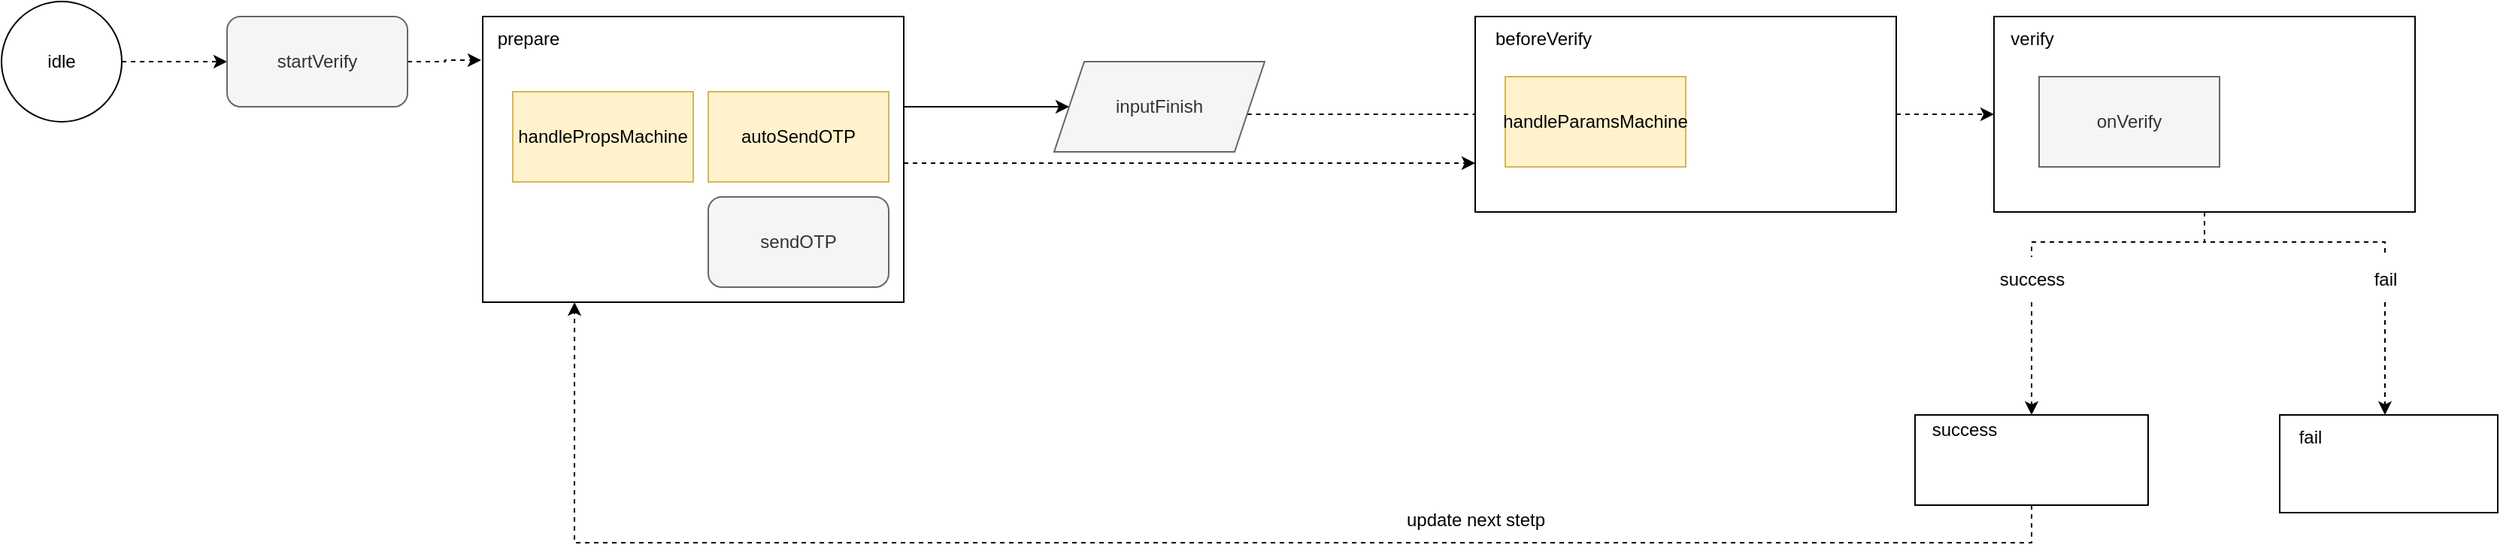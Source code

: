 <mxfile version="21.7.5" type="github" pages="11">
  <diagram id="qAumq2mkoo2eFScSY50z" name="第 1 页">
    <mxGraphModel dx="1242" dy="789" grid="1" gridSize="10" guides="1" tooltips="1" connect="1" arrows="1" fold="1" page="1" pageScale="1" pageWidth="827" pageHeight="1169" math="0" shadow="0">
      <root>
        <mxCell id="0" />
        <mxCell id="1" parent="0" />
        <mxCell id="PGdUF_FOWmfvLCocc4Yg-25" style="edgeStyle=orthogonalEdgeStyle;rounded=0;orthogonalLoop=1;jettySize=auto;html=1;entryX=0;entryY=0.5;entryDx=0;entryDy=0;dashed=1;" parent="1" source="PGdUF_FOWmfvLCocc4Yg-2" target="PGdUF_FOWmfvLCocc4Yg-3" edge="1">
          <mxGeometry relative="1" as="geometry" />
        </mxCell>
        <mxCell id="PGdUF_FOWmfvLCocc4Yg-2" value="idle" style="ellipse;whiteSpace=wrap;html=1;aspect=fixed;" parent="1" vertex="1">
          <mxGeometry x="180" y="150" width="80" height="80" as="geometry" />
        </mxCell>
        <mxCell id="PGdUF_FOWmfvLCocc4Yg-28" style="edgeStyle=orthogonalEdgeStyle;rounded=0;orthogonalLoop=1;jettySize=auto;html=1;entryX=-0.017;entryY=0.967;entryDx=0;entryDy=0;entryPerimeter=0;dashed=1;" parent="1" source="PGdUF_FOWmfvLCocc4Yg-3" target="PGdUF_FOWmfvLCocc4Yg-6" edge="1">
          <mxGeometry relative="1" as="geometry">
            <Array as="points">
              <mxPoint x="475" y="190" />
              <mxPoint x="475" y="189" />
            </Array>
          </mxGeometry>
        </mxCell>
        <mxCell id="PGdUF_FOWmfvLCocc4Yg-3" value="startVerify" style="rounded=1;whiteSpace=wrap;html=1;fillColor=#f5f5f5;fontColor=#333333;strokeColor=#666666;" parent="1" vertex="1">
          <mxGeometry x="330" y="160" width="120" height="60" as="geometry" />
        </mxCell>
        <mxCell id="nNbGKEcMCBuV0ShvkYwF-2" style="edgeStyle=orthogonalEdgeStyle;rounded=0;orthogonalLoop=1;jettySize=auto;html=1;entryX=0;entryY=0.5;entryDx=0;entryDy=0;" parent="1" source="PGdUF_FOWmfvLCocc4Yg-5" target="PGdUF_FOWmfvLCocc4Yg-18" edge="1">
          <mxGeometry relative="1" as="geometry">
            <Array as="points">
              <mxPoint x="810" y="220" />
              <mxPoint x="810" y="220" />
            </Array>
          </mxGeometry>
        </mxCell>
        <mxCell id="nNbGKEcMCBuV0ShvkYwF-3" style="edgeStyle=orthogonalEdgeStyle;rounded=0;orthogonalLoop=1;jettySize=auto;html=1;entryX=0;entryY=0.75;entryDx=0;entryDy=0;dashed=1;" parent="1" source="PGdUF_FOWmfvLCocc4Yg-5" target="PGdUF_FOWmfvLCocc4Yg-10" edge="1">
          <mxGeometry relative="1" as="geometry">
            <Array as="points">
              <mxPoint x="1150" y="258" />
            </Array>
          </mxGeometry>
        </mxCell>
        <mxCell id="PGdUF_FOWmfvLCocc4Yg-5" value="" style="rounded=0;whiteSpace=wrap;html=1;" parent="1" vertex="1">
          <mxGeometry x="500" y="160" width="280" height="190" as="geometry" />
        </mxCell>
        <mxCell id="PGdUF_FOWmfvLCocc4Yg-6" value="prepare" style="text;html=1;align=center;verticalAlign=middle;resizable=0;points=[];autosize=1;strokeColor=none;fillColor=none;" parent="1" vertex="1">
          <mxGeometry x="500" y="160" width="60" height="30" as="geometry" />
        </mxCell>
        <mxCell id="PGdUF_FOWmfvLCocc4Yg-7" value="handlePropsMachine" style="whiteSpace=wrap;html=1;fillColor=#fff2cc;strokeColor=#d6b656;" parent="1" vertex="1">
          <mxGeometry x="520" y="210" width="120" height="60" as="geometry" />
        </mxCell>
        <mxCell id="PGdUF_FOWmfvLCocc4Yg-8" value="autoSendOTP" style="whiteSpace=wrap;html=1;fillColor=#fff2cc;strokeColor=#d6b656;" parent="1" vertex="1">
          <mxGeometry x="650" y="210" width="120" height="60" as="geometry" />
        </mxCell>
        <mxCell id="PGdUF_FOWmfvLCocc4Yg-9" value="sendOTP" style="rounded=1;whiteSpace=wrap;html=1;fillColor=#f5f5f5;fontColor=#333333;strokeColor=#666666;" parent="1" vertex="1">
          <mxGeometry x="650" y="280" width="120" height="60" as="geometry" />
        </mxCell>
        <mxCell id="PGdUF_FOWmfvLCocc4Yg-30" value="" style="edgeStyle=orthogonalEdgeStyle;rounded=0;orthogonalLoop=1;jettySize=auto;html=1;dashed=1;" parent="1" source="PGdUF_FOWmfvLCocc4Yg-10" target="PGdUF_FOWmfvLCocc4Yg-29" edge="1">
          <mxGeometry relative="1" as="geometry" />
        </mxCell>
        <mxCell id="PGdUF_FOWmfvLCocc4Yg-24" style="edgeStyle=orthogonalEdgeStyle;rounded=0;orthogonalLoop=1;jettySize=auto;html=1;dashed=1;" parent="1" source="PGdUF_FOWmfvLCocc4Yg-18" target="PGdUF_FOWmfvLCocc4Yg-11" edge="1">
          <mxGeometry relative="1" as="geometry">
            <Array as="points">
              <mxPoint x="1060" y="225" />
              <mxPoint x="1060" y="225" />
            </Array>
          </mxGeometry>
        </mxCell>
        <mxCell id="PGdUF_FOWmfvLCocc4Yg-18" value="inputFinish" style="shape=parallelogram;perimeter=parallelogramPerimeter;whiteSpace=wrap;html=1;fixedSize=1;fontFamily=Helvetica;fontSize=12;fontColor=#333333;align=center;strokeColor=#666666;fillColor=#f5f5f5;" parent="1" vertex="1">
          <mxGeometry x="880" y="190" width="140" height="60" as="geometry" />
        </mxCell>
        <mxCell id="PGdUF_FOWmfvLCocc4Yg-34" value="" style="edgeStyle=orthogonalEdgeStyle;rounded=0;orthogonalLoop=1;jettySize=auto;html=1;dashed=1;startArrow=none;" parent="1" source="PGdUF_FOWmfvLCocc4Yg-37" target="PGdUF_FOWmfvLCocc4Yg-33" edge="1">
          <mxGeometry relative="1" as="geometry" />
        </mxCell>
        <mxCell id="PGdUF_FOWmfvLCocc4Yg-36" style="edgeStyle=orthogonalEdgeStyle;rounded=0;orthogonalLoop=1;jettySize=auto;html=1;dashed=1;startArrow=none;" parent="1" source="PGdUF_FOWmfvLCocc4Yg-41" target="PGdUF_FOWmfvLCocc4Yg-35" edge="1">
          <mxGeometry relative="1" as="geometry">
            <Array as="points">
              <mxPoint x="1765" y="390" />
              <mxPoint x="1765" y="390" />
            </Array>
          </mxGeometry>
        </mxCell>
        <mxCell id="PGdUF_FOWmfvLCocc4Yg-29" value="" style="rounded=0;whiteSpace=wrap;html=1;" parent="1" vertex="1">
          <mxGeometry x="1505" y="160" width="280" height="130" as="geometry" />
        </mxCell>
        <mxCell id="PGdUF_FOWmfvLCocc4Yg-31" value="verify" style="text;html=1;align=center;verticalAlign=middle;resizable=0;points=[];autosize=1;strokeColor=none;fillColor=none;" parent="1" vertex="1">
          <mxGeometry x="1505" y="160" width="50" height="30" as="geometry" />
        </mxCell>
        <mxCell id="PGdUF_FOWmfvLCocc4Yg-32" value="onVerify" style="whiteSpace=wrap;html=1;fillColor=#f5f5f5;fontColor=#333333;strokeColor=#666666;" parent="1" vertex="1">
          <mxGeometry x="1535" y="200" width="120" height="60" as="geometry" />
        </mxCell>
        <mxCell id="PGdUF_FOWmfvLCocc4Yg-47" style="edgeStyle=orthogonalEdgeStyle;rounded=0;orthogonalLoop=1;jettySize=auto;html=1;dashed=1;entryX=0.218;entryY=1;entryDx=0;entryDy=0;entryPerimeter=0;" parent="1" source="PGdUF_FOWmfvLCocc4Yg-33" target="PGdUF_FOWmfvLCocc4Yg-5" edge="1">
          <mxGeometry relative="1" as="geometry">
            <mxPoint x="920" y="550" as="targetPoint" />
            <Array as="points">
              <mxPoint x="1530" y="510" />
              <mxPoint x="561" y="510" />
            </Array>
          </mxGeometry>
        </mxCell>
        <mxCell id="PGdUF_FOWmfvLCocc4Yg-33" value="" style="rounded=0;whiteSpace=wrap;html=1;" parent="1" vertex="1">
          <mxGeometry x="1452.5" y="425" width="155" height="60" as="geometry" />
        </mxCell>
        <mxCell id="PGdUF_FOWmfvLCocc4Yg-35" value="" style="rounded=0;whiteSpace=wrap;html=1;" parent="1" vertex="1">
          <mxGeometry x="1695" y="425" width="145" height="65" as="geometry" />
        </mxCell>
        <mxCell id="PGdUF_FOWmfvLCocc4Yg-37" value="success" style="text;html=1;align=center;verticalAlign=middle;resizable=0;points=[];autosize=1;strokeColor=none;fillColor=none;" parent="1" vertex="1">
          <mxGeometry x="1495" y="320" width="70" height="30" as="geometry" />
        </mxCell>
        <mxCell id="PGdUF_FOWmfvLCocc4Yg-38" value="" style="edgeStyle=orthogonalEdgeStyle;rounded=0;orthogonalLoop=1;jettySize=auto;html=1;dashed=1;endArrow=none;" parent="1" source="PGdUF_FOWmfvLCocc4Yg-29" target="PGdUF_FOWmfvLCocc4Yg-37" edge="1">
          <mxGeometry relative="1" as="geometry">
            <mxPoint x="1645" y="290" as="sourcePoint" />
            <mxPoint x="1505" y="400" as="targetPoint" />
          </mxGeometry>
        </mxCell>
        <mxCell id="PGdUF_FOWmfvLCocc4Yg-41" value="fail" style="text;html=1;align=center;verticalAlign=middle;resizable=0;points=[];autosize=1;strokeColor=none;fillColor=none;" parent="1" vertex="1">
          <mxGeometry x="1745" y="320" width="40" height="30" as="geometry" />
        </mxCell>
        <mxCell id="PGdUF_FOWmfvLCocc4Yg-42" value="" style="edgeStyle=orthogonalEdgeStyle;rounded=0;orthogonalLoop=1;jettySize=auto;html=1;dashed=1;endArrow=none;" parent="1" source="PGdUF_FOWmfvLCocc4Yg-29" target="PGdUF_FOWmfvLCocc4Yg-41" edge="1">
          <mxGeometry relative="1" as="geometry">
            <mxPoint x="1645" y="290" as="sourcePoint" />
            <mxPoint x="1825" y="400" as="targetPoint" />
          </mxGeometry>
        </mxCell>
        <mxCell id="PGdUF_FOWmfvLCocc4Yg-43" value="fail" style="text;html=1;align=center;verticalAlign=middle;resizable=0;points=[];autosize=1;strokeColor=none;fillColor=none;" parent="1" vertex="1">
          <mxGeometry x="1695" y="425" width="40" height="30" as="geometry" />
        </mxCell>
        <mxCell id="PGdUF_FOWmfvLCocc4Yg-44" value="success" style="text;html=1;align=center;verticalAlign=middle;resizable=0;points=[];autosize=1;strokeColor=none;fillColor=none;" parent="1" vertex="1">
          <mxGeometry x="1450" y="420" width="70" height="30" as="geometry" />
        </mxCell>
        <mxCell id="nNbGKEcMCBuV0ShvkYwF-1" value="" style="group" parent="1" vertex="1" connectable="0">
          <mxGeometry x="1160" y="160" width="280" height="130" as="geometry" />
        </mxCell>
        <mxCell id="PGdUF_FOWmfvLCocc4Yg-10" value="" style="rounded=0;whiteSpace=wrap;html=1;" parent="nNbGKEcMCBuV0ShvkYwF-1" vertex="1">
          <mxGeometry width="280" height="130" as="geometry" />
        </mxCell>
        <mxCell id="PGdUF_FOWmfvLCocc4Yg-11" value="beforeVerify" style="text;html=1;align=center;verticalAlign=middle;resizable=0;points=[];autosize=1;strokeColor=none;fillColor=none;" parent="nNbGKEcMCBuV0ShvkYwF-1" vertex="1">
          <mxGeometry width="90" height="30" as="geometry" />
        </mxCell>
        <mxCell id="PGdUF_FOWmfvLCocc4Yg-12" value="handleParamsMachine" style="whiteSpace=wrap;html=1;fillColor=#fff2cc;strokeColor=#d6b656;" parent="nNbGKEcMCBuV0ShvkYwF-1" vertex="1">
          <mxGeometry x="20" y="40" width="120" height="60" as="geometry" />
        </mxCell>
        <mxCell id="nNbGKEcMCBuV0ShvkYwF-4" value="update next stetp" style="text;html=1;align=center;verticalAlign=middle;resizable=0;points=[];autosize=1;strokeColor=none;fillColor=none;" parent="1" vertex="1">
          <mxGeometry x="1100" y="480" width="120" height="30" as="geometry" />
        </mxCell>
      </root>
    </mxGraphModel>
  </diagram>
  <diagram id="4zSCcssyjlq-IG7F86t-" name="第 2 页">
    <mxGraphModel dx="1242" dy="789" grid="1" gridSize="10" guides="1" tooltips="1" connect="1" arrows="1" fold="1" page="1" pageScale="1" pageWidth="827" pageHeight="1169" math="0" shadow="0">
      <root>
        <mxCell id="0" />
        <mxCell id="1" parent="0" />
        <mxCell id="e0cORcrMXlyL_AAv8i-M-1" value="" style="edgeStyle=orthogonalEdgeStyle;rounded=0;orthogonalLoop=1;jettySize=auto;html=1;entryX=0;entryY=0.5;entryDx=0;entryDy=0;" parent="1" target="F9Ui4Hdt-qwm0-Ddd4jo-3" edge="1">
          <mxGeometry relative="1" as="geometry">
            <mxPoint x="210" y="260" as="sourcePoint" />
            <Array as="points">
              <mxPoint x="290" y="260" />
              <mxPoint x="290" y="260" />
            </Array>
          </mxGeometry>
        </mxCell>
        <mxCell id="F9Ui4Hdt-qwm0-Ddd4jo-1" value="" style="ellipse;whiteSpace=wrap;html=1;aspect=fixed;" parent="1" vertex="1">
          <mxGeometry x="300" y="105" width="80" height="80" as="geometry" />
        </mxCell>
        <mxCell id="F9Ui4Hdt-qwm0-Ddd4jo-14" value="" style="edgeStyle=orthogonalEdgeStyle;rounded=0;orthogonalLoop=1;jettySize=auto;html=1;entryX=0.5;entryY=0;entryDx=0;entryDy=0;" parent="1" source="F9Ui4Hdt-qwm0-Ddd4jo-2" target="F9Ui4Hdt-qwm0-Ddd4jo-5" edge="1">
          <mxGeometry relative="1" as="geometry">
            <mxPoint x="470" y="145" as="targetPoint" />
          </mxGeometry>
        </mxCell>
        <mxCell id="F9Ui4Hdt-qwm0-Ddd4jo-2" value="挂起状态" style="text;html=1;align=center;verticalAlign=middle;resizable=0;points=[];autosize=1;strokeColor=none;fillColor=none;" parent="1" vertex="1">
          <mxGeometry x="305" y="130" width="70" height="30" as="geometry" />
        </mxCell>
        <mxCell id="F9Ui4Hdt-qwm0-Ddd4jo-15" value="" style="edgeStyle=orthogonalEdgeStyle;rounded=0;orthogonalLoop=1;jettySize=auto;html=1;entryX=0;entryY=0.5;entryDx=0;entryDy=0;entryPerimeter=0;" parent="1" source="F9Ui4Hdt-qwm0-Ddd4jo-3" target="F9Ui4Hdt-qwm0-Ddd4jo-5" edge="1">
          <mxGeometry relative="1" as="geometry" />
        </mxCell>
        <mxCell id="gsDOY-_65IihrtYqHuHx-8" style="edgeStyle=orthogonalEdgeStyle;rounded=0;orthogonalLoop=1;jettySize=auto;html=1;entryX=0.025;entryY=0.3;entryDx=0;entryDy=0;entryPerimeter=0;dashed=1;" parent="1" source="F9Ui4Hdt-qwm0-Ddd4jo-3" target="F9Ui4Hdt-qwm0-Ddd4jo-5" edge="1">
          <mxGeometry relative="1" as="geometry">
            <Array as="points">
              <mxPoint x="400" y="244" />
              <mxPoint x="400" y="244" />
            </Array>
          </mxGeometry>
        </mxCell>
        <mxCell id="F9Ui4Hdt-qwm0-Ddd4jo-3" value="" style="ellipse;whiteSpace=wrap;html=1;aspect=fixed;" parent="1" vertex="1">
          <mxGeometry x="300" y="220" width="80" height="80" as="geometry" />
        </mxCell>
        <mxCell id="F9Ui4Hdt-qwm0-Ddd4jo-4" value="预备阶段" style="text;html=1;align=center;verticalAlign=middle;resizable=0;points=[];autosize=1;strokeColor=none;fillColor=none;" parent="1" vertex="1">
          <mxGeometry x="305" y="245" width="70" height="30" as="geometry" />
        </mxCell>
        <mxCell id="gsDOY-_65IihrtYqHuHx-1" style="edgeStyle=orthogonalEdgeStyle;rounded=0;orthogonalLoop=1;jettySize=auto;html=1;entryX=0.5;entryY=1;entryDx=0;entryDy=0;" parent="1" source="F9Ui4Hdt-qwm0-Ddd4jo-5" target="F9Ui4Hdt-qwm0-Ddd4jo-3" edge="1">
          <mxGeometry relative="1" as="geometry">
            <Array as="points">
              <mxPoint x="500" y="440" />
              <mxPoint x="340" y="440" />
            </Array>
          </mxGeometry>
        </mxCell>
        <mxCell id="F9Ui4Hdt-qwm0-Ddd4jo-5" value="" style="ellipse;whiteSpace=wrap;html=1;aspect=fixed;" parent="1" vertex="1">
          <mxGeometry x="460" y="220" width="80" height="80" as="geometry" />
        </mxCell>
        <mxCell id="F9Ui4Hdt-qwm0-Ddd4jo-6" value="认证前" style="text;html=1;align=center;verticalAlign=middle;resizable=0;points=[];autosize=1;strokeColor=none;fillColor=none;" parent="1" vertex="1">
          <mxGeometry x="470" y="245" width="60" height="30" as="geometry" />
        </mxCell>
        <mxCell id="F9Ui4Hdt-qwm0-Ddd4jo-18" style="edgeStyle=orthogonalEdgeStyle;rounded=0;orthogonalLoop=1;jettySize=auto;html=1;entryX=0;entryY=0.5;entryDx=0;entryDy=0;" parent="1" source="F9Ui4Hdt-qwm0-Ddd4jo-7" target="F9Ui4Hdt-qwm0-Ddd4jo-11" edge="1">
          <mxGeometry relative="1" as="geometry" />
        </mxCell>
        <mxCell id="F9Ui4Hdt-qwm0-Ddd4jo-19" style="edgeStyle=orthogonalEdgeStyle;rounded=0;orthogonalLoop=1;jettySize=auto;html=1;entryX=0;entryY=0.5;entryDx=0;entryDy=0;" parent="1" source="F9Ui4Hdt-qwm0-Ddd4jo-7" target="F9Ui4Hdt-qwm0-Ddd4jo-9" edge="1">
          <mxGeometry relative="1" as="geometry" />
        </mxCell>
        <mxCell id="F9Ui4Hdt-qwm0-Ddd4jo-7" value="" style="ellipse;whiteSpace=wrap;html=1;aspect=fixed;" parent="1" vertex="1">
          <mxGeometry x="610" y="220" width="80" height="80" as="geometry" />
        </mxCell>
        <mxCell id="F9Ui4Hdt-qwm0-Ddd4jo-8" value="认证中" style="text;html=1;align=center;verticalAlign=middle;resizable=0;points=[];autosize=1;strokeColor=none;fillColor=none;" parent="1" vertex="1">
          <mxGeometry x="620" y="245" width="60" height="30" as="geometry" />
        </mxCell>
        <mxCell id="e0cORcrMXlyL_AAv8i-M-3" style="edgeStyle=orthogonalEdgeStyle;rounded=0;orthogonalLoop=1;jettySize=auto;html=1;entryX=0.5;entryY=1;entryDx=0;entryDy=0;" parent="1" source="F9Ui4Hdt-qwm0-Ddd4jo-9" target="F9Ui4Hdt-qwm0-Ddd4jo-3" edge="1">
          <mxGeometry relative="1" as="geometry">
            <Array as="points">
              <mxPoint x="850" y="440" />
              <mxPoint x="340" y="440" />
            </Array>
          </mxGeometry>
        </mxCell>
        <mxCell id="F9Ui4Hdt-qwm0-Ddd4jo-9" value="" style="ellipse;whiteSpace=wrap;html=1;aspect=fixed;" parent="1" vertex="1">
          <mxGeometry x="810" y="330" width="80" height="80" as="geometry" />
        </mxCell>
        <mxCell id="F9Ui4Hdt-qwm0-Ddd4jo-10" value="认证成功" style="text;html=1;align=center;verticalAlign=middle;resizable=0;points=[];autosize=1;strokeColor=none;fillColor=none;" parent="1" vertex="1">
          <mxGeometry x="815" y="355" width="70" height="30" as="geometry" />
        </mxCell>
        <mxCell id="F9Ui4Hdt-qwm0-Ddd4jo-11" value="" style="ellipse;whiteSpace=wrap;html=1;aspect=fixed;" parent="1" vertex="1">
          <mxGeometry x="810" y="105" width="80" height="80" as="geometry" />
        </mxCell>
        <mxCell id="e0cORcrMXlyL_AAv8i-M-2" style="edgeStyle=orthogonalEdgeStyle;rounded=0;orthogonalLoop=1;jettySize=auto;html=1;exitX=0.5;exitY=0;exitDx=0;exitDy=0;entryX=0.5;entryY=0;entryDx=0;entryDy=0;" parent="1" source="F9Ui4Hdt-qwm0-Ddd4jo-11" target="F9Ui4Hdt-qwm0-Ddd4jo-1" edge="1">
          <mxGeometry relative="1" as="geometry">
            <mxPoint x="1070" y="270" as="targetPoint" />
            <mxPoint x="890" y="350" as="sourcePoint" />
            <Array as="points">
              <mxPoint x="850" y="10" />
              <mxPoint x="340" y="10" />
            </Array>
          </mxGeometry>
        </mxCell>
        <mxCell id="F9Ui4Hdt-qwm0-Ddd4jo-12" value="认证失败" style="text;html=1;align=center;verticalAlign=middle;resizable=0;points=[];autosize=1;strokeColor=none;fillColor=none;" parent="1" vertex="1">
          <mxGeometry x="815" y="130" width="70" height="30" as="geometry" />
        </mxCell>
        <mxCell id="F9Ui4Hdt-qwm0-Ddd4jo-16" value="" style="edgeStyle=orthogonalEdgeStyle;rounded=0;orthogonalLoop=1;jettySize=auto;html=1;" parent="1" source="F9Ui4Hdt-qwm0-Ddd4jo-5" edge="1">
          <mxGeometry relative="1" as="geometry">
            <mxPoint x="610" y="260" as="targetPoint" />
          </mxGeometry>
        </mxCell>
        <mxCell id="e0cORcrMXlyL_AAv8i-M-4" value="" style="rhombus;whiteSpace=wrap;html=1;" parent="1" vertex="1">
          <mxGeometry x="130" y="220" width="80" height="80" as="geometry" />
        </mxCell>
        <mxCell id="e0cORcrMXlyL_AAv8i-M-5" value="开始认证" style="text;html=1;align=center;verticalAlign=middle;resizable=0;points=[];autosize=1;strokeColor=none;fillColor=none;" parent="1" vertex="1">
          <mxGeometry x="135" y="245" width="70" height="30" as="geometry" />
        </mxCell>
        <mxCell id="e0cORcrMXlyL_AAv8i-M-6" value="" style="edgeStyle=orthogonalEdgeStyle;rounded=0;orthogonalLoop=1;jettySize=auto;html=1;entryX=0;entryY=0.5;entryDx=0;entryDy=0;" parent="1" edge="1">
          <mxGeometry relative="1" as="geometry">
            <mxPoint x="210" y="145" as="sourcePoint" />
            <mxPoint x="300" y="145" as="targetPoint" />
            <Array as="points">
              <mxPoint x="290" y="145" />
              <mxPoint x="290" y="145" />
            </Array>
          </mxGeometry>
        </mxCell>
        <mxCell id="e0cORcrMXlyL_AAv8i-M-7" value="" style="rhombus;whiteSpace=wrap;html=1;" parent="1" vertex="1">
          <mxGeometry x="130" y="105" width="80" height="80" as="geometry" />
        </mxCell>
        <mxCell id="e0cORcrMXlyL_AAv8i-M-8" value="重置认证" style="text;html=1;align=center;verticalAlign=middle;resizable=0;points=[];autosize=1;strokeColor=none;fillColor=none;" parent="1" vertex="1">
          <mxGeometry x="135" y="130" width="70" height="30" as="geometry" />
        </mxCell>
        <mxCell id="e0cORcrMXlyL_AAv8i-M-12" style="edgeStyle=orthogonalEdgeStyle;rounded=0;orthogonalLoop=1;jettySize=auto;html=1;entryX=0;entryY=0.5;entryDx=0;entryDy=0;" parent="1" source="e0cORcrMXlyL_AAv8i-M-10" target="F9Ui4Hdt-qwm0-Ddd4jo-3" edge="1">
          <mxGeometry relative="1" as="geometry" />
        </mxCell>
        <mxCell id="e0cORcrMXlyL_AAv8i-M-10" value="" style="rhombus;whiteSpace=wrap;html=1;" parent="1" vertex="1">
          <mxGeometry x="130" y="312.5" width="85" height="87.5" as="geometry" />
        </mxCell>
        <mxCell id="e0cORcrMXlyL_AAv8i-M-11" value="更新&lt;br&gt;SubStep&lt;br&gt;&amp;nbsp;认证" style="text;html=1;align=center;verticalAlign=middle;resizable=0;points=[];autosize=1;strokeColor=none;fillColor=none;" parent="1" vertex="1">
          <mxGeometry x="135" y="326.25" width="70" height="60" as="geometry" />
        </mxCell>
        <mxCell id="gsDOY-_65IihrtYqHuHx-2" value="二次认证场景&lt;br&gt;参数校验不通过，&lt;br&gt;需要重新输入" style="text;html=1;align=center;verticalAlign=middle;resizable=0;points=[];autosize=1;strokeColor=none;fillColor=none;" parent="1" vertex="1">
          <mxGeometry x="490" y="340" width="120" height="60" as="geometry" />
        </mxCell>
        <mxCell id="gsDOY-_65IihrtYqHuHx-3" value="业务场景通过调用 next &lt;br&gt;来控制是否进入下一步" style="text;html=1;align=center;verticalAlign=middle;resizable=0;points=[];autosize=1;strokeColor=none;fillColor=none;" parent="1" vertex="1">
          <mxGeometry x="850" y="430" width="150" height="40" as="geometry" />
        </mxCell>
        <mxCell id="gsDOY-_65IihrtYqHuHx-5" value="用户输入认证信息" style="text;html=1;align=center;verticalAlign=middle;resizable=0;points=[];autosize=1;strokeColor=none;fillColor=none;" parent="1" vertex="1">
          <mxGeometry x="390" y="120" width="120" height="30" as="geometry" />
        </mxCell>
        <mxCell id="gsDOY-_65IihrtYqHuHx-6" value="用户输入认证信息" style="text;html=1;align=center;verticalAlign=middle;resizable=0;points=[];autosize=1;strokeColor=none;fillColor=none;" parent="1" vertex="1">
          <mxGeometry x="364" y="270" width="120" height="30" as="geometry" />
        </mxCell>
        <mxCell id="gsDOY-_65IihrtYqHuHx-7" value="自动认证流程" style="text;html=1;align=center;verticalAlign=middle;resizable=0;points=[];autosize=1;strokeColor=none;fillColor=none;" parent="1" vertex="1">
          <mxGeometry x="364" y="210" width="100" height="30" as="geometry" />
        </mxCell>
      </root>
    </mxGraphModel>
  </diagram>
  <diagram id="Mb1gFu8IoMUexUH8S9mt" name="场景1:不需要认证步">
    <mxGraphModel dx="1242" dy="789" grid="1" gridSize="10" guides="1" tooltips="1" connect="1" arrows="1" fold="1" page="1" pageScale="1" pageWidth="827" pageHeight="1169" math="0" shadow="0">
      <root>
        <mxCell id="0" />
        <mxCell id="1" parent="0" />
        <mxCell id="9Zxlrz0iaUfc_I1EG9X2-1" value="" style="edgeStyle=orthogonalEdgeStyle;rounded=0;orthogonalLoop=1;jettySize=auto;html=1;entryX=0;entryY=0.5;entryDx=0;entryDy=0;" parent="1" target="9Zxlrz0iaUfc_I1EG9X2-7" edge="1">
          <mxGeometry relative="1" as="geometry">
            <mxPoint x="210" y="260" as="sourcePoint" />
            <Array as="points">
              <mxPoint x="290" y="260" />
              <mxPoint x="290" y="260" />
            </Array>
          </mxGeometry>
        </mxCell>
        <mxCell id="9Zxlrz0iaUfc_I1EG9X2-6" style="edgeStyle=orthogonalEdgeStyle;rounded=0;orthogonalLoop=1;jettySize=auto;html=1;entryX=0.025;entryY=0.3;entryDx=0;entryDy=0;entryPerimeter=0;dashed=1;" parent="1" source="9Zxlrz0iaUfc_I1EG9X2-7" target="9Zxlrz0iaUfc_I1EG9X2-10" edge="1">
          <mxGeometry relative="1" as="geometry">
            <Array as="points">
              <mxPoint x="400" y="244" />
              <mxPoint x="400" y="244" />
            </Array>
          </mxGeometry>
        </mxCell>
        <mxCell id="9Zxlrz0iaUfc_I1EG9X2-7" value="" style="ellipse;whiteSpace=wrap;html=1;aspect=fixed;fillColor=#fff2cc;strokeColor=#d6b656;" parent="1" vertex="1">
          <mxGeometry x="300" y="220" width="80" height="80" as="geometry" />
        </mxCell>
        <mxCell id="9Zxlrz0iaUfc_I1EG9X2-8" value="预备阶段" style="text;html=1;align=center;verticalAlign=middle;resizable=0;points=[];autosize=1;strokeColor=none;fillColor=none;" parent="1" vertex="1">
          <mxGeometry x="305" y="245" width="70" height="30" as="geometry" />
        </mxCell>
        <mxCell id="9Zxlrz0iaUfc_I1EG9X2-10" value="" style="ellipse;whiteSpace=wrap;html=1;aspect=fixed;fillColor=#dae8fc;strokeColor=#6c8ebf;" parent="1" vertex="1">
          <mxGeometry x="460" y="220" width="80" height="80" as="geometry" />
        </mxCell>
        <mxCell id="9Zxlrz0iaUfc_I1EG9X2-11" value="认证前" style="text;html=1;align=center;verticalAlign=middle;resizable=0;points=[];autosize=1;strokeColor=none;fillColor=none;" parent="1" vertex="1">
          <mxGeometry x="470" y="245" width="60" height="30" as="geometry" />
        </mxCell>
        <mxCell id="9Zxlrz0iaUfc_I1EG9X2-12" style="edgeStyle=orthogonalEdgeStyle;rounded=0;orthogonalLoop=1;jettySize=auto;html=1;entryX=0;entryY=0.5;entryDx=0;entryDy=0;" parent="1" source="9Zxlrz0iaUfc_I1EG9X2-14" target="9Zxlrz0iaUfc_I1EG9X2-19" edge="1">
          <mxGeometry relative="1" as="geometry" />
        </mxCell>
        <mxCell id="9Zxlrz0iaUfc_I1EG9X2-13" style="edgeStyle=orthogonalEdgeStyle;rounded=0;orthogonalLoop=1;jettySize=auto;html=1;entryX=0;entryY=0.5;entryDx=0;entryDy=0;" parent="1" source="9Zxlrz0iaUfc_I1EG9X2-14" target="9Zxlrz0iaUfc_I1EG9X2-17" edge="1">
          <mxGeometry relative="1" as="geometry" />
        </mxCell>
        <mxCell id="9Zxlrz0iaUfc_I1EG9X2-40" style="edgeStyle=orthogonalEdgeStyle;rounded=0;orthogonalLoop=1;jettySize=auto;html=1;" parent="1" source="9Zxlrz0iaUfc_I1EG9X2-14" edge="1">
          <mxGeometry relative="1" as="geometry">
            <mxPoint x="650" y="490" as="targetPoint" />
          </mxGeometry>
        </mxCell>
        <mxCell id="9Zxlrz0iaUfc_I1EG9X2-14" value="" style="ellipse;whiteSpace=wrap;html=1;aspect=fixed;fillColor=#d5e8d4;strokeColor=#82b366;" parent="1" vertex="1">
          <mxGeometry x="610" y="220" width="80" height="80" as="geometry" />
        </mxCell>
        <mxCell id="9Zxlrz0iaUfc_I1EG9X2-15" value="认证中" style="text;html=1;align=center;verticalAlign=middle;resizable=0;points=[];autosize=1;strokeColor=none;fillColor=none;" parent="1" vertex="1">
          <mxGeometry x="620" y="245" width="60" height="30" as="geometry" />
        </mxCell>
        <mxCell id="9Zxlrz0iaUfc_I1EG9X2-17" value="" style="ellipse;whiteSpace=wrap;html=1;aspect=fixed;" parent="1" vertex="1">
          <mxGeometry x="810" y="330" width="80" height="80" as="geometry" />
        </mxCell>
        <mxCell id="9Zxlrz0iaUfc_I1EG9X2-18" value="认证成功" style="text;html=1;align=center;verticalAlign=middle;resizable=0;points=[];autosize=1;strokeColor=none;fillColor=none;" parent="1" vertex="1">
          <mxGeometry x="815" y="355" width="70" height="30" as="geometry" />
        </mxCell>
        <mxCell id="9Zxlrz0iaUfc_I1EG9X2-19" value="" style="ellipse;whiteSpace=wrap;html=1;aspect=fixed;" parent="1" vertex="1">
          <mxGeometry x="810" y="105" width="80" height="80" as="geometry" />
        </mxCell>
        <mxCell id="9Zxlrz0iaUfc_I1EG9X2-21" value="认证失败" style="text;html=1;align=center;verticalAlign=middle;resizable=0;points=[];autosize=1;strokeColor=none;fillColor=none;" parent="1" vertex="1">
          <mxGeometry x="815" y="130" width="70" height="30" as="geometry" />
        </mxCell>
        <mxCell id="9Zxlrz0iaUfc_I1EG9X2-22" value="" style="edgeStyle=orthogonalEdgeStyle;rounded=0;orthogonalLoop=1;jettySize=auto;html=1;" parent="1" source="9Zxlrz0iaUfc_I1EG9X2-10" edge="1">
          <mxGeometry relative="1" as="geometry">
            <mxPoint x="610" y="260" as="targetPoint" />
          </mxGeometry>
        </mxCell>
        <mxCell id="9Zxlrz0iaUfc_I1EG9X2-23" value="" style="rhombus;whiteSpace=wrap;html=1;fillColor=#ffe6cc;strokeColor=#d79b00;" parent="1" vertex="1">
          <mxGeometry x="130" y="220" width="80" height="80" as="geometry" />
        </mxCell>
        <mxCell id="9Zxlrz0iaUfc_I1EG9X2-24" value="开始认证" style="text;html=1;align=center;verticalAlign=middle;resizable=0;points=[];autosize=1;strokeColor=none;fillColor=none;" parent="1" vertex="1">
          <mxGeometry x="135" y="245" width="70" height="30" as="geometry" />
        </mxCell>
        <mxCell id="9Zxlrz0iaUfc_I1EG9X2-32" value="业务场景通过调用 next &lt;br&gt;来控制是否进入下一步" style="text;html=1;align=center;verticalAlign=middle;resizable=0;points=[];autosize=1;strokeColor=none;fillColor=none;" parent="1" vertex="1">
          <mxGeometry x="850" y="430" width="150" height="40" as="geometry" />
        </mxCell>
        <mxCell id="9Zxlrz0iaUfc_I1EG9X2-35" value="自动认证流程" style="text;html=1;align=center;verticalAlign=middle;resizable=0;points=[];autosize=1;strokeColor=#d6b656;fillColor=#fff2cc;" parent="1" vertex="1">
          <mxGeometry x="370" y="210" width="100" height="30" as="geometry" />
        </mxCell>
        <mxCell id="9Zxlrz0iaUfc_I1EG9X2-36" value="1. 用户开始认证，BSV" style="text;html=1;strokeColor=#d79b00;fillColor=#ffe6cc;align=center;verticalAlign=middle;whiteSpace=wrap;rounded=0;" parent="1" vertex="1">
          <mxGeometry x="92.5" y="190" width="160" height="30" as="geometry" />
        </mxCell>
        <mxCell id="9Zxlrz0iaUfc_I1EG9X2-37" value="2. 由于配置了needHandleComponent = false， 自动请求" style="text;html=1;strokeColor=#d6b656;fillColor=#fff2cc;align=center;verticalAlign=middle;whiteSpace=wrap;rounded=0;" parent="1" vertex="1">
          <mxGeometry x="334" y="312.5" width="160" height="67.5" as="geometry" />
        </mxCell>
        <mxCell id="9Zxlrz0iaUfc_I1EG9X2-38" value="3. 调用handleParams，获取请求参数" style="text;html=1;strokeColor=#6c8ebf;fillColor=#dae8fc;align=center;verticalAlign=middle;whiteSpace=wrap;rounded=0;" parent="1" vertex="1">
          <mxGeometry x="420" y="130" width="160" height="67.5" as="geometry" />
        </mxCell>
        <mxCell id="9Zxlrz0iaUfc_I1EG9X2-41" value="service" style="ellipse;shape=cloud;whiteSpace=wrap;html=1;" parent="1" vertex="1">
          <mxGeometry x="590" y="480" width="120" height="80" as="geometry" />
        </mxCell>
        <mxCell id="9Zxlrz0iaUfc_I1EG9X2-42" value="" style="endArrow=classic;html=1;rounded=0;exitX=0.75;exitY=0.125;exitDx=0;exitDy=0;exitPerimeter=0;entryX=1;entryY=1;entryDx=0;entryDy=0;" parent="1" source="9Zxlrz0iaUfc_I1EG9X2-41" target="9Zxlrz0iaUfc_I1EG9X2-14" edge="1">
          <mxGeometry width="50" height="50" relative="1" as="geometry">
            <mxPoint x="690" y="460" as="sourcePoint" />
            <mxPoint x="740" y="410" as="targetPoint" />
          </mxGeometry>
        </mxCell>
        <mxCell id="9Zxlrz0iaUfc_I1EG9X2-43" value="4. 根据返回结果，转换状态" style="text;html=1;align=center;verticalAlign=middle;resizable=0;points=[];autosize=1;strokeColor=#82b366;fillColor=#d5e8d4;" parent="1" vertex="1">
          <mxGeometry x="590" y="148.75" width="170" height="30" as="geometry" />
        </mxCell>
      </root>
    </mxGraphModel>
  </diagram>
  <diagram id="ut89l9MtFUpMCpGb5S5L" name="场景2:需要认证步">
    <mxGraphModel dx="1242" dy="789" grid="1" gridSize="10" guides="1" tooltips="1" connect="1" arrows="1" fold="1" page="1" pageScale="1" pageWidth="827" pageHeight="1169" math="0" shadow="0">
      <root>
        <mxCell id="0" />
        <mxCell id="1" parent="0" />
        <mxCell id="rFS3QGEbKNpdYNXH6RaQ-1" value="" style="edgeStyle=orthogonalEdgeStyle;rounded=0;orthogonalLoop=1;jettySize=auto;html=1;entryX=0;entryY=0.5;entryDx=0;entryDy=0;" parent="1" target="rFS3QGEbKNpdYNXH6RaQ-4" edge="1">
          <mxGeometry relative="1" as="geometry">
            <mxPoint x="210" y="260" as="sourcePoint" />
            <Array as="points">
              <mxPoint x="290" y="260" />
              <mxPoint x="290" y="260" />
            </Array>
          </mxGeometry>
        </mxCell>
        <mxCell id="rFS3QGEbKNpdYNXH6RaQ-2" value="" style="edgeStyle=orthogonalEdgeStyle;rounded=0;orthogonalLoop=1;jettySize=auto;html=1;entryX=0;entryY=0.5;entryDx=0;entryDy=0;entryPerimeter=0;" parent="1" source="rFS3QGEbKNpdYNXH6RaQ-4" target="rFS3QGEbKNpdYNXH6RaQ-6" edge="1">
          <mxGeometry relative="1" as="geometry" />
        </mxCell>
        <mxCell id="rFS3QGEbKNpdYNXH6RaQ-4" value="" style="ellipse;whiteSpace=wrap;html=1;aspect=fixed;fillColor=#fff2cc;strokeColor=#d6b656;" parent="1" vertex="1">
          <mxGeometry x="300" y="220" width="80" height="80" as="geometry" />
        </mxCell>
        <mxCell id="rFS3QGEbKNpdYNXH6RaQ-5" value="预备阶段" style="text;html=1;align=center;verticalAlign=middle;resizable=0;points=[];autosize=1;strokeColor=none;fillColor=none;" parent="1" vertex="1">
          <mxGeometry x="305" y="245" width="70" height="30" as="geometry" />
        </mxCell>
        <mxCell id="rFS3QGEbKNpdYNXH6RaQ-8" style="edgeStyle=orthogonalEdgeStyle;rounded=0;orthogonalLoop=1;jettySize=auto;html=1;entryX=0;entryY=0.5;entryDx=0;entryDy=0;" parent="1" source="rFS3QGEbKNpdYNXH6RaQ-11" target="rFS3QGEbKNpdYNXH6RaQ-15" edge="1">
          <mxGeometry relative="1" as="geometry" />
        </mxCell>
        <mxCell id="rFS3QGEbKNpdYNXH6RaQ-9" style="edgeStyle=orthogonalEdgeStyle;rounded=0;orthogonalLoop=1;jettySize=auto;html=1;entryX=0;entryY=0.5;entryDx=0;entryDy=0;" parent="1" source="rFS3QGEbKNpdYNXH6RaQ-11" target="rFS3QGEbKNpdYNXH6RaQ-13" edge="1">
          <mxGeometry relative="1" as="geometry" />
        </mxCell>
        <mxCell id="rFS3QGEbKNpdYNXH6RaQ-10" style="edgeStyle=orthogonalEdgeStyle;rounded=0;orthogonalLoop=1;jettySize=auto;html=1;" parent="1" source="rFS3QGEbKNpdYNXH6RaQ-11" edge="1">
          <mxGeometry relative="1" as="geometry">
            <mxPoint x="690" y="490" as="targetPoint" />
          </mxGeometry>
        </mxCell>
        <mxCell id="rFS3QGEbKNpdYNXH6RaQ-13" value="" style="ellipse;whiteSpace=wrap;html=1;aspect=fixed;" parent="1" vertex="1">
          <mxGeometry x="850" y="330" width="80" height="80" as="geometry" />
        </mxCell>
        <mxCell id="rFS3QGEbKNpdYNXH6RaQ-14" value="认证成功" style="text;html=1;align=center;verticalAlign=middle;resizable=0;points=[];autosize=1;strokeColor=none;fillColor=none;" parent="1" vertex="1">
          <mxGeometry x="855" y="355" width="70" height="30" as="geometry" />
        </mxCell>
        <mxCell id="rFS3QGEbKNpdYNXH6RaQ-15" value="" style="ellipse;whiteSpace=wrap;html=1;aspect=fixed;" parent="1" vertex="1">
          <mxGeometry x="850" y="105" width="80" height="80" as="geometry" />
        </mxCell>
        <mxCell id="rFS3QGEbKNpdYNXH6RaQ-16" value="认证失败" style="text;html=1;align=center;verticalAlign=middle;resizable=0;points=[];autosize=1;strokeColor=none;fillColor=none;" parent="1" vertex="1">
          <mxGeometry x="855" y="130" width="70" height="30" as="geometry" />
        </mxCell>
        <mxCell id="rFS3QGEbKNpdYNXH6RaQ-17" value="" style="edgeStyle=orthogonalEdgeStyle;rounded=0;orthogonalLoop=1;jettySize=auto;html=1;" parent="1" edge="1">
          <mxGeometry relative="1" as="geometry">
            <mxPoint x="650" y="260" as="targetPoint" />
            <mxPoint x="570" y="260" as="sourcePoint" />
          </mxGeometry>
        </mxCell>
        <mxCell id="rFS3QGEbKNpdYNXH6RaQ-18" value="" style="rhombus;whiteSpace=wrap;html=1;fillColor=#ffe6cc;strokeColor=#d79b00;" parent="1" vertex="1">
          <mxGeometry x="130" y="220" width="80" height="80" as="geometry" />
        </mxCell>
        <mxCell id="rFS3QGEbKNpdYNXH6RaQ-19" value="开始认证" style="text;html=1;align=center;verticalAlign=middle;resizable=0;points=[];autosize=1;strokeColor=none;fillColor=none;" parent="1" vertex="1">
          <mxGeometry x="135" y="245" width="70" height="30" as="geometry" />
        </mxCell>
        <mxCell id="rFS3QGEbKNpdYNXH6RaQ-20" value="业务场景通过调用 next &lt;br&gt;来控制是否进入下一步" style="text;html=1;align=center;verticalAlign=middle;resizable=0;points=[];autosize=1;strokeColor=none;fillColor=none;" parent="1" vertex="1">
          <mxGeometry x="890" y="430" width="150" height="40" as="geometry" />
        </mxCell>
        <mxCell id="rFS3QGEbKNpdYNXH6RaQ-21" value="用户输入认证信息" style="text;html=1;align=center;verticalAlign=middle;resizable=0;points=[];autosize=1;strokeColor=none;fillColor=none;" parent="1" vertex="1">
          <mxGeometry x="364" y="270" width="120" height="30" as="geometry" />
        </mxCell>
        <mxCell id="rFS3QGEbKNpdYNXH6RaQ-23" value="1. 用户开始认证，BPW" style="text;html=1;strokeColor=#d79b00;fillColor=#ffe6cc;align=center;verticalAlign=middle;whiteSpace=wrap;rounded=0;" parent="1" vertex="1">
          <mxGeometry x="92.5" y="190" width="160" height="30" as="geometry" />
        </mxCell>
        <mxCell id="rFS3QGEbKNpdYNXH6RaQ-24" value="2. 由于配置了needHandleComponent =ture， 等待用户输入信息" style="text;html=1;strokeColor=#d6b656;fillColor=#fff2cc;align=center;verticalAlign=middle;whiteSpace=wrap;rounded=0;" parent="1" vertex="1">
          <mxGeometry x="344" y="148.75" width="160" height="67.5" as="geometry" />
        </mxCell>
        <mxCell id="rFS3QGEbKNpdYNXH6RaQ-25" value="3. 调用handleParams，获取请求参数" style="text;html=1;strokeColor=#6c8ebf;fillColor=#dae8fc;align=center;verticalAlign=middle;whiteSpace=wrap;rounded=0;" parent="1" vertex="1">
          <mxGeometry x="460" y="317.5" width="160" height="67.5" as="geometry" />
        </mxCell>
        <mxCell id="rFS3QGEbKNpdYNXH6RaQ-26" value="service" style="ellipse;shape=cloud;whiteSpace=wrap;html=1;" parent="1" vertex="1">
          <mxGeometry x="630" y="480" width="120" height="80" as="geometry" />
        </mxCell>
        <mxCell id="rFS3QGEbKNpdYNXH6RaQ-27" value="" style="endArrow=classic;html=1;rounded=0;exitX=0.75;exitY=0.125;exitDx=0;exitDy=0;exitPerimeter=0;entryX=1;entryY=1;entryDx=0;entryDy=0;" parent="1" source="rFS3QGEbKNpdYNXH6RaQ-26" target="rFS3QGEbKNpdYNXH6RaQ-11" edge="1">
          <mxGeometry width="50" height="50" relative="1" as="geometry">
            <mxPoint x="730" y="460" as="sourcePoint" />
            <mxPoint x="780" y="410" as="targetPoint" />
          </mxGeometry>
        </mxCell>
        <mxCell id="rFS3QGEbKNpdYNXH6RaQ-28" value="4. 根据返回结果，转换状态" style="text;html=1;align=center;verticalAlign=middle;resizable=0;points=[];autosize=1;strokeColor=#82b366;fillColor=#d5e8d4;" parent="1" vertex="1">
          <mxGeometry x="630" y="148.75" width="170" height="30" as="geometry" />
        </mxCell>
        <mxCell id="rFS3QGEbKNpdYNXH6RaQ-32" style="edgeStyle=orthogonalEdgeStyle;rounded=0;orthogonalLoop=1;jettySize=auto;html=1;entryX=0.417;entryY=1.167;entryDx=0;entryDy=0;entryPerimeter=0;" parent="1" source="rFS3QGEbKNpdYNXH6RaQ-29" target="rFS3QGEbKNpdYNXH6RaQ-21" edge="1">
          <mxGeometry relative="1" as="geometry" />
        </mxCell>
        <mxCell id="rFS3QGEbKNpdYNXH6RaQ-29" value="Actor" style="shape=umlActor;verticalLabelPosition=bottom;verticalAlign=top;html=1;outlineConnect=0;" parent="1" vertex="1">
          <mxGeometry x="399" y="480" width="30" height="60" as="geometry" />
        </mxCell>
        <mxCell id="rFS3QGEbKNpdYNXH6RaQ-30" value="" style="group" parent="1" vertex="1" connectable="0">
          <mxGeometry x="490" y="220" width="80" height="80" as="geometry" />
        </mxCell>
        <mxCell id="rFS3QGEbKNpdYNXH6RaQ-6" value="" style="ellipse;whiteSpace=wrap;html=1;aspect=fixed;fillColor=#dae8fc;strokeColor=#6c8ebf;" parent="rFS3QGEbKNpdYNXH6RaQ-30" vertex="1">
          <mxGeometry width="80" height="80" as="geometry" />
        </mxCell>
        <mxCell id="rFS3QGEbKNpdYNXH6RaQ-7" value="认证前" style="text;html=1;align=center;verticalAlign=middle;resizable=0;points=[];autosize=1;strokeColor=none;fillColor=none;" parent="rFS3QGEbKNpdYNXH6RaQ-30" vertex="1">
          <mxGeometry x="10" y="25" width="60" height="30" as="geometry" />
        </mxCell>
        <mxCell id="rFS3QGEbKNpdYNXH6RaQ-31" value="" style="group" parent="1" vertex="1" connectable="0">
          <mxGeometry x="650" y="220" width="80" height="80" as="geometry" />
        </mxCell>
        <mxCell id="rFS3QGEbKNpdYNXH6RaQ-11" value="" style="ellipse;whiteSpace=wrap;html=1;aspect=fixed;fillColor=#d5e8d4;strokeColor=#82b366;" parent="rFS3QGEbKNpdYNXH6RaQ-31" vertex="1">
          <mxGeometry width="80" height="80" as="geometry" />
        </mxCell>
        <mxCell id="rFS3QGEbKNpdYNXH6RaQ-12" value="认证中" style="text;html=1;align=center;verticalAlign=middle;resizable=0;points=[];autosize=1;strokeColor=none;fillColor=none;" parent="rFS3QGEbKNpdYNXH6RaQ-31" vertex="1">
          <mxGeometry x="10" y="25" width="60" height="30" as="geometry" />
        </mxCell>
        <mxCell id="rFS3QGEbKNpdYNXH6RaQ-33" value="用户输入信息，&lt;br&gt;例如密码、pin" style="text;html=1;align=center;verticalAlign=middle;resizable=0;points=[];autosize=1;strokeColor=none;fillColor=none;" parent="1" vertex="1">
          <mxGeometry x="305" y="383" width="110" height="40" as="geometry" />
        </mxCell>
      </root>
    </mxGraphModel>
  </diagram>
  <diagram id="Qkm4e7OFovUZK91JWZoC" name="场景3:需要otp">
    <mxGraphModel dx="1242" dy="789" grid="1" gridSize="10" guides="1" tooltips="1" connect="1" arrows="1" fold="1" page="1" pageScale="1" pageWidth="827" pageHeight="1169" math="0" shadow="0">
      <root>
        <mxCell id="0" />
        <mxCell id="1" parent="0" />
        <mxCell id="-57Ud81UOV9RgbQYcd4m-1" value="" style="edgeStyle=orthogonalEdgeStyle;rounded=0;orthogonalLoop=1;jettySize=auto;html=1;entryX=0;entryY=0.5;entryDx=0;entryDy=0;" parent="1" target="-57Ud81UOV9RgbQYcd4m-3" edge="1">
          <mxGeometry relative="1" as="geometry">
            <mxPoint x="210" y="260" as="sourcePoint" />
            <Array as="points">
              <mxPoint x="290" y="260" />
              <mxPoint x="290" y="260" />
            </Array>
          </mxGeometry>
        </mxCell>
        <mxCell id="-57Ud81UOV9RgbQYcd4m-2" value="" style="edgeStyle=orthogonalEdgeStyle;rounded=0;orthogonalLoop=1;jettySize=auto;html=1;entryX=0;entryY=0.5;entryDx=0;entryDy=0;entryPerimeter=0;" parent="1" source="-57Ud81UOV9RgbQYcd4m-3" target="-57Ud81UOV9RgbQYcd4m-26" edge="1">
          <mxGeometry relative="1" as="geometry" />
        </mxCell>
        <mxCell id="-57Ud81UOV9RgbQYcd4m-3" value="" style="ellipse;whiteSpace=wrap;html=1;aspect=fixed;fillColor=#fff2cc;strokeColor=#d6b656;" parent="1" vertex="1">
          <mxGeometry x="300" y="220" width="80" height="80" as="geometry" />
        </mxCell>
        <mxCell id="-57Ud81UOV9RgbQYcd4m-4" value="预备阶段" style="text;html=1;align=center;verticalAlign=middle;resizable=0;points=[];autosize=1;strokeColor=none;fillColor=none;" parent="1" vertex="1">
          <mxGeometry x="305" y="245" width="70" height="30" as="geometry" />
        </mxCell>
        <mxCell id="-57Ud81UOV9RgbQYcd4m-13" value="" style="rhombus;whiteSpace=wrap;html=1;fillColor=#ffe6cc;strokeColor=#d79b00;" parent="1" vertex="1">
          <mxGeometry x="130" y="220" width="80" height="80" as="geometry" />
        </mxCell>
        <mxCell id="-57Ud81UOV9RgbQYcd4m-14" value="开始认证" style="text;html=1;align=center;verticalAlign=middle;resizable=0;points=[];autosize=1;strokeColor=none;fillColor=none;" parent="1" vertex="1">
          <mxGeometry x="135" y="245" width="70" height="30" as="geometry" />
        </mxCell>
        <mxCell id="-57Ud81UOV9RgbQYcd4m-16" value="用户输入认证信息" style="text;html=1;align=center;verticalAlign=middle;resizable=0;points=[];autosize=1;strokeColor=none;fillColor=none;" parent="1" vertex="1">
          <mxGeometry x="364" y="270" width="120" height="30" as="geometry" />
        </mxCell>
        <mxCell id="-57Ud81UOV9RgbQYcd4m-17" value="1. 用户开始认证，UP_BD" style="text;html=1;strokeColor=#d79b00;fillColor=#ffe6cc;align=center;verticalAlign=middle;whiteSpace=wrap;rounded=0;" parent="1" vertex="1">
          <mxGeometry x="92.5" y="190" width="160" height="30" as="geometry" />
        </mxCell>
        <mxCell id="-57Ud81UOV9RgbQYcd4m-18" value="2. 由于配置了needHandleComponent =ture， 等待用户输入信息" style="text;html=1;strokeColor=#d6b656;fillColor=#fff2cc;align=center;verticalAlign=middle;whiteSpace=wrap;rounded=0;" parent="1" vertex="1">
          <mxGeometry x="344" y="148.75" width="160" height="67.5" as="geometry" />
        </mxCell>
        <mxCell id="-57Ud81UOV9RgbQYcd4m-32" style="edgeStyle=orthogonalEdgeStyle;rounded=0;orthogonalLoop=1;jettySize=auto;html=1;" parent="1" source="-57Ud81UOV9RgbQYcd4m-19" target="-57Ud81UOV9RgbQYcd4m-3" edge="1">
          <mxGeometry relative="1" as="geometry">
            <Array as="points">
              <mxPoint x="540" y="630" />
              <mxPoint x="340" y="630" />
            </Array>
          </mxGeometry>
        </mxCell>
        <mxCell id="-57Ud81UOV9RgbQYcd4m-19" value="3. 调用handleParams，获取请求参数，第一次输入返回{&lt;br&gt;machineAction: Enter_sub_step&lt;br&gt;}" style="text;html=1;strokeColor=#6c8ebf;fillColor=#dae8fc;align=center;verticalAlign=middle;whiteSpace=wrap;rounded=0;" parent="1" vertex="1">
          <mxGeometry x="460" y="317.5" width="160" height="67.5" as="geometry" />
        </mxCell>
        <mxCell id="-57Ud81UOV9RgbQYcd4m-23" style="edgeStyle=orthogonalEdgeStyle;rounded=0;orthogonalLoop=1;jettySize=auto;html=1;entryX=0.417;entryY=1.167;entryDx=0;entryDy=0;entryPerimeter=0;" parent="1" source="-57Ud81UOV9RgbQYcd4m-24" target="-57Ud81UOV9RgbQYcd4m-16" edge="1">
          <mxGeometry relative="1" as="geometry" />
        </mxCell>
        <mxCell id="-57Ud81UOV9RgbQYcd4m-24" value="Actor" style="shape=umlActor;verticalLabelPosition=bottom;verticalAlign=top;html=1;outlineConnect=0;" parent="1" vertex="1">
          <mxGeometry x="399" y="480" width="30" height="60" as="geometry" />
        </mxCell>
        <mxCell id="-57Ud81UOV9RgbQYcd4m-25" value="" style="group" parent="1" vertex="1" connectable="0">
          <mxGeometry x="490" y="220" width="80" height="80" as="geometry" />
        </mxCell>
        <mxCell id="-57Ud81UOV9RgbQYcd4m-26" value="" style="ellipse;whiteSpace=wrap;html=1;aspect=fixed;fillColor=#dae8fc;strokeColor=#6c8ebf;" parent="-57Ud81UOV9RgbQYcd4m-25" vertex="1">
          <mxGeometry width="80" height="80" as="geometry" />
        </mxCell>
        <mxCell id="-57Ud81UOV9RgbQYcd4m-27" value="认证前" style="text;html=1;align=center;verticalAlign=middle;resizable=0;points=[];autosize=1;strokeColor=none;fillColor=none;" parent="-57Ud81UOV9RgbQYcd4m-25" vertex="1">
          <mxGeometry x="10" y="25" width="60" height="30" as="geometry" />
        </mxCell>
        <mxCell id="-57Ud81UOV9RgbQYcd4m-31" value="用户输入信息，&lt;br&gt;例如密码、pin" style="text;html=1;align=center;verticalAlign=middle;resizable=0;points=[];autosize=1;strokeColor=none;fillColor=none;" parent="1" vertex="1">
          <mxGeometry x="359" y="390" width="110" height="40" as="geometry" />
        </mxCell>
        <mxCell id="-57Ud81UOV9RgbQYcd4m-33" value="缓存第一次输入的信息到sub_step" style="rounded=1;whiteSpace=wrap;html=1;fillColor=#dae8fc;strokeColor=#6c8ebf;" parent="1" vertex="1">
          <mxGeometry x="384" y="600" width="120" height="60" as="geometry" />
        </mxCell>
      </root>
    </mxGraphModel>
  </diagram>
  <diagram name="场景3:需要otp 的副本" id="7X1gTihuxipA4I4NZx4X">
    <mxGraphModel dx="1242" dy="789" grid="1" gridSize="10" guides="1" tooltips="1" connect="1" arrows="1" fold="1" page="1" pageScale="1" pageWidth="827" pageHeight="1169" math="0" shadow="0">
      <root>
        <mxCell id="eXS8ZMLNc8VbOFJ5xt0A-0" />
        <mxCell id="eXS8ZMLNc8VbOFJ5xt0A-1" parent="eXS8ZMLNc8VbOFJ5xt0A-0" />
        <mxCell id="eXS8ZMLNc8VbOFJ5xt0A-2" value="" style="edgeStyle=orthogonalEdgeStyle;rounded=0;orthogonalLoop=1;jettySize=auto;html=1;entryX=0;entryY=0.5;entryDx=0;entryDy=0;" parent="eXS8ZMLNc8VbOFJ5xt0A-1" target="eXS8ZMLNc8VbOFJ5xt0A-4" edge="1">
          <mxGeometry relative="1" as="geometry">
            <mxPoint x="210" y="260" as="sourcePoint" />
            <Array as="points">
              <mxPoint x="290" y="260" />
              <mxPoint x="290" y="260" />
            </Array>
          </mxGeometry>
        </mxCell>
        <mxCell id="eXS8ZMLNc8VbOFJ5xt0A-3" value="" style="edgeStyle=orthogonalEdgeStyle;rounded=0;orthogonalLoop=1;jettySize=auto;html=1;entryX=0;entryY=0.5;entryDx=0;entryDy=0;entryPerimeter=0;" parent="eXS8ZMLNc8VbOFJ5xt0A-1" source="eXS8ZMLNc8VbOFJ5xt0A-4" target="eXS8ZMLNc8VbOFJ5xt0A-27" edge="1">
          <mxGeometry relative="1" as="geometry" />
        </mxCell>
        <mxCell id="eXS8ZMLNc8VbOFJ5xt0A-4" value="" style="ellipse;whiteSpace=wrap;html=1;aspect=fixed;fillColor=#fad7ac;strokeColor=#b46504;" parent="eXS8ZMLNc8VbOFJ5xt0A-1" vertex="1">
          <mxGeometry x="300" y="220" width="80" height="80" as="geometry" />
        </mxCell>
        <mxCell id="eXS8ZMLNc8VbOFJ5xt0A-5" value="预备阶段" style="text;html=1;align=center;verticalAlign=middle;resizable=0;points=[];autosize=1;strokeColor=none;fillColor=none;" parent="eXS8ZMLNc8VbOFJ5xt0A-1" vertex="1">
          <mxGeometry x="305" y="245" width="70" height="30" as="geometry" />
        </mxCell>
        <mxCell id="eXS8ZMLNc8VbOFJ5xt0A-6" style="edgeStyle=orthogonalEdgeStyle;rounded=0;orthogonalLoop=1;jettySize=auto;html=1;entryX=0;entryY=0.5;entryDx=0;entryDy=0;" parent="eXS8ZMLNc8VbOFJ5xt0A-1" source="eXS8ZMLNc8VbOFJ5xt0A-30" target="eXS8ZMLNc8VbOFJ5xt0A-11" edge="1">
          <mxGeometry relative="1" as="geometry" />
        </mxCell>
        <mxCell id="eXS8ZMLNc8VbOFJ5xt0A-7" style="edgeStyle=orthogonalEdgeStyle;rounded=0;orthogonalLoop=1;jettySize=auto;html=1;entryX=0;entryY=0.5;entryDx=0;entryDy=0;" parent="eXS8ZMLNc8VbOFJ5xt0A-1" source="eXS8ZMLNc8VbOFJ5xt0A-30" target="eXS8ZMLNc8VbOFJ5xt0A-9" edge="1">
          <mxGeometry relative="1" as="geometry" />
        </mxCell>
        <mxCell id="eXS8ZMLNc8VbOFJ5xt0A-8" style="edgeStyle=orthogonalEdgeStyle;rounded=0;orthogonalLoop=1;jettySize=auto;html=1;" parent="eXS8ZMLNc8VbOFJ5xt0A-1" source="eXS8ZMLNc8VbOFJ5xt0A-30" edge="1">
          <mxGeometry relative="1" as="geometry">
            <mxPoint x="690" y="490" as="targetPoint" />
          </mxGeometry>
        </mxCell>
        <mxCell id="eXS8ZMLNc8VbOFJ5xt0A-9" value="" style="ellipse;whiteSpace=wrap;html=1;aspect=fixed;" parent="eXS8ZMLNc8VbOFJ5xt0A-1" vertex="1">
          <mxGeometry x="850" y="330" width="80" height="80" as="geometry" />
        </mxCell>
        <mxCell id="eXS8ZMLNc8VbOFJ5xt0A-10" value="认证成功" style="text;html=1;align=center;verticalAlign=middle;resizable=0;points=[];autosize=1;strokeColor=none;fillColor=none;" parent="eXS8ZMLNc8VbOFJ5xt0A-1" vertex="1">
          <mxGeometry x="855" y="355" width="70" height="30" as="geometry" />
        </mxCell>
        <mxCell id="eXS8ZMLNc8VbOFJ5xt0A-11" value="" style="ellipse;whiteSpace=wrap;html=1;aspect=fixed;" parent="eXS8ZMLNc8VbOFJ5xt0A-1" vertex="1">
          <mxGeometry x="850" y="105" width="80" height="80" as="geometry" />
        </mxCell>
        <mxCell id="eXS8ZMLNc8VbOFJ5xt0A-12" value="认证失败" style="text;html=1;align=center;verticalAlign=middle;resizable=0;points=[];autosize=1;strokeColor=none;fillColor=none;" parent="eXS8ZMLNc8VbOFJ5xt0A-1" vertex="1">
          <mxGeometry x="855" y="130" width="70" height="30" as="geometry" />
        </mxCell>
        <mxCell id="eXS8ZMLNc8VbOFJ5xt0A-13" value="" style="edgeStyle=orthogonalEdgeStyle;rounded=0;orthogonalLoop=1;jettySize=auto;html=1;" parent="eXS8ZMLNc8VbOFJ5xt0A-1" edge="1">
          <mxGeometry relative="1" as="geometry">
            <mxPoint x="650" y="260" as="targetPoint" />
            <mxPoint x="570" y="260" as="sourcePoint" />
          </mxGeometry>
        </mxCell>
        <mxCell id="eXS8ZMLNc8VbOFJ5xt0A-14" value="" style="rhombus;whiteSpace=wrap;html=1;" parent="eXS8ZMLNc8VbOFJ5xt0A-1" vertex="1">
          <mxGeometry x="130" y="220" width="80" height="80" as="geometry" />
        </mxCell>
        <mxCell id="eXS8ZMLNc8VbOFJ5xt0A-15" value="开始认证" style="text;html=1;align=center;verticalAlign=middle;resizable=0;points=[];autosize=1;strokeColor=none;fillColor=none;" parent="eXS8ZMLNc8VbOFJ5xt0A-1" vertex="1">
          <mxGeometry x="135" y="245" width="70" height="30" as="geometry" />
        </mxCell>
        <mxCell id="eXS8ZMLNc8VbOFJ5xt0A-16" value="业务场景通过调用 next &lt;br&gt;来控制是否进入下一步" style="text;html=1;align=center;verticalAlign=middle;resizable=0;points=[];autosize=1;strokeColor=none;fillColor=none;" parent="eXS8ZMLNc8VbOFJ5xt0A-1" vertex="1">
          <mxGeometry x="890" y="430" width="150" height="40" as="geometry" />
        </mxCell>
        <mxCell id="eXS8ZMLNc8VbOFJ5xt0A-17" value="用户输入认证信息" style="text;html=1;align=center;verticalAlign=middle;resizable=0;points=[];autosize=1;strokeColor=none;fillColor=none;" parent="eXS8ZMLNc8VbOFJ5xt0A-1" vertex="1">
          <mxGeometry x="364" y="270" width="120" height="30" as="geometry" />
        </mxCell>
        <mxCell id="eXS8ZMLNc8VbOFJ5xt0A-19" value="4. 由于配置了needHandleComponent =ture， 等待用户输入信息" style="text;html=1;strokeColor=#b46504;fillColor=#fad7ac;align=center;verticalAlign=middle;whiteSpace=wrap;rounded=0;" parent="eXS8ZMLNc8VbOFJ5xt0A-1" vertex="1">
          <mxGeometry x="344" y="130" width="160" height="67.5" as="geometry" />
        </mxCell>
        <mxCell id="eXS8ZMLNc8VbOFJ5xt0A-21" value="5. 调用handleParams，第二次输入则发出请求{&lt;br&gt;machineAction: Fetch&lt;br&gt;}" style="text;html=1;strokeColor=#ae4132;fillColor=#fad9d5;align=center;verticalAlign=middle;whiteSpace=wrap;rounded=0;" parent="eXS8ZMLNc8VbOFJ5xt0A-1" vertex="1">
          <mxGeometry x="460" y="317.5" width="200" height="67.5" as="geometry" />
        </mxCell>
        <mxCell id="eXS8ZMLNc8VbOFJ5xt0A-22" value="service" style="ellipse;shape=cloud;whiteSpace=wrap;html=1;" parent="eXS8ZMLNc8VbOFJ5xt0A-1" vertex="1">
          <mxGeometry x="630" y="480" width="120" height="80" as="geometry" />
        </mxCell>
        <mxCell id="eXS8ZMLNc8VbOFJ5xt0A-23" value="" style="endArrow=classic;html=1;rounded=0;exitX=0.75;exitY=0.125;exitDx=0;exitDy=0;exitPerimeter=0;entryX=1;entryY=1;entryDx=0;entryDy=0;" parent="eXS8ZMLNc8VbOFJ5xt0A-1" source="eXS8ZMLNc8VbOFJ5xt0A-22" target="eXS8ZMLNc8VbOFJ5xt0A-30" edge="1">
          <mxGeometry width="50" height="50" relative="1" as="geometry">
            <mxPoint x="730" y="460" as="sourcePoint" />
            <mxPoint x="780" y="410" as="targetPoint" />
          </mxGeometry>
        </mxCell>
        <mxCell id="eXS8ZMLNc8VbOFJ5xt0A-24" style="edgeStyle=orthogonalEdgeStyle;rounded=0;orthogonalLoop=1;jettySize=auto;html=1;entryX=0.417;entryY=1.167;entryDx=0;entryDy=0;entryPerimeter=0;" parent="eXS8ZMLNc8VbOFJ5xt0A-1" source="eXS8ZMLNc8VbOFJ5xt0A-25" target="eXS8ZMLNc8VbOFJ5xt0A-17" edge="1">
          <mxGeometry relative="1" as="geometry" />
        </mxCell>
        <mxCell id="eXS8ZMLNc8VbOFJ5xt0A-25" value="Actor" style="shape=umlActor;verticalLabelPosition=bottom;verticalAlign=top;html=1;outlineConnect=0;" parent="eXS8ZMLNc8VbOFJ5xt0A-1" vertex="1">
          <mxGeometry x="399" y="480" width="30" height="60" as="geometry" />
        </mxCell>
        <mxCell id="eXS8ZMLNc8VbOFJ5xt0A-32" value="用户输入信息，&lt;br&gt;例如密码、pin" style="text;html=1;align=center;verticalAlign=middle;resizable=0;points=[];autosize=1;strokeColor=none;fillColor=none;" parent="eXS8ZMLNc8VbOFJ5xt0A-1" vertex="1">
          <mxGeometry x="359" y="390" width="110" height="40" as="geometry" />
        </mxCell>
        <mxCell id="M-EKrU8IuTBSResOflz2-0" value="6. 根据返回结果，转换状态" style="text;html=1;align=center;verticalAlign=middle;resizable=0;points=[];autosize=1;strokeColor=#0e8088;fillColor=#b0e3e6;" parent="eXS8ZMLNc8VbOFJ5xt0A-1" vertex="1">
          <mxGeometry x="605" y="167.5" width="170" height="30" as="geometry" />
        </mxCell>
        <mxCell id="eXS8ZMLNc8VbOFJ5xt0A-27" value="" style="ellipse;whiteSpace=wrap;html=1;aspect=fixed;fillColor=#fad9d5;strokeColor=#ae4132;" parent="eXS8ZMLNc8VbOFJ5xt0A-1" vertex="1">
          <mxGeometry x="490" y="220" width="80" height="80" as="geometry" />
        </mxCell>
        <mxCell id="eXS8ZMLNc8VbOFJ5xt0A-28" value="认证前" style="text;html=1;align=center;verticalAlign=middle;resizable=0;points=[];autosize=1;strokeColor=none;fillColor=none;" parent="eXS8ZMLNc8VbOFJ5xt0A-1" vertex="1">
          <mxGeometry x="500" y="245" width="60" height="30" as="geometry" />
        </mxCell>
        <mxCell id="eXS8ZMLNc8VbOFJ5xt0A-30" value="" style="ellipse;whiteSpace=wrap;html=1;aspect=fixed;fillColor=#b0e3e6;strokeColor=#0e8088;" parent="eXS8ZMLNc8VbOFJ5xt0A-1" vertex="1">
          <mxGeometry x="650" y="220" width="80" height="80" as="geometry" />
        </mxCell>
        <mxCell id="eXS8ZMLNc8VbOFJ5xt0A-31" value="认证中" style="text;html=1;align=center;verticalAlign=middle;resizable=0;points=[];autosize=1;strokeColor=none;fillColor=none;" parent="eXS8ZMLNc8VbOFJ5xt0A-1" vertex="1">
          <mxGeometry x="660" y="245" width="60" height="30" as="geometry" />
        </mxCell>
      </root>
    </mxGraphModel>
  </diagram>
  <diagram id="GmfgG5CrMaxi3V9lC8EI" name="第 7 页">
    <mxGraphModel dx="1656" dy="1052" grid="1" gridSize="10" guides="1" tooltips="1" connect="1" arrows="1" fold="1" page="1" pageScale="1" pageWidth="827" pageHeight="1169" math="0" shadow="0">
      <root>
        <mxCell id="0" />
        <mxCell id="1" parent="0" />
        <mxCell id="Wr8L15yllIhwQof6vUjl-15" style="edgeStyle=orthogonalEdgeStyle;rounded=0;orthogonalLoop=1;jettySize=auto;html=1;entryX=0;entryY=0.5;entryDx=0;entryDy=0;" edge="1" parent="1" source="Wr8L15yllIhwQof6vUjl-3" target="Wr8L15yllIhwQof6vUjl-10">
          <mxGeometry relative="1" as="geometry" />
        </mxCell>
        <mxCell id="Wr8L15yllIhwQof6vUjl-3" value="" style="ellipse;whiteSpace=wrap;html=1;aspect=fixed;fillColor=#dae8fc;strokeColor=#6c8ebf;" vertex="1" parent="1">
          <mxGeometry x="250" y="150" width="330" height="330" as="geometry" />
        </mxCell>
        <mxCell id="Wr8L15yllIhwQof6vUjl-6" value="某个状态" style="text;html=1;align=center;verticalAlign=middle;resizable=0;points=[];autosize=1;strokeColor=none;fillColor=none;" vertex="1" parent="1">
          <mxGeometry x="380" y="160" width="70" height="30" as="geometry" />
        </mxCell>
        <mxCell id="Wr8L15yllIhwQof6vUjl-9" value="" style="edgeStyle=orthogonalEdgeStyle;rounded=0;orthogonalLoop=1;jettySize=auto;html=1;" edge="1" parent="1" source="Wr8L15yllIhwQof6vUjl-7" target="Wr8L15yllIhwQof6vUjl-8">
          <mxGeometry relative="1" as="geometry" />
        </mxCell>
        <mxCell id="Wr8L15yllIhwQof6vUjl-7" value="执行condition，获取对应步骤的配置。" style="rounded=0;whiteSpace=wrap;html=1;" vertex="1" parent="1">
          <mxGeometry x="354" y="230" width="120" height="60" as="geometry" />
        </mxCell>
        <mxCell id="Wr8L15yllIhwQof6vUjl-8" value="执行配置中的函数，获取返回值，更新状态机的认证数据/控制认证流程" style="whiteSpace=wrap;html=1;rounded=0;" vertex="1" parent="1">
          <mxGeometry x="354" y="340" width="120" height="60" as="geometry" />
        </mxCell>
        <mxCell id="Wr8L15yllIhwQof6vUjl-10" value="" style="ellipse;whiteSpace=wrap;html=1;aspect=fixed;fillColor=#f8cecc;strokeColor=#b85450;" vertex="1" parent="1">
          <mxGeometry x="700" y="150" width="330" height="330" as="geometry" />
        </mxCell>
        <mxCell id="Wr8L15yllIhwQof6vUjl-11" value="某个状态" style="text;html=1;align=center;verticalAlign=middle;resizable=0;points=[];autosize=1;strokeColor=none;fillColor=none;" vertex="1" parent="1">
          <mxGeometry x="830" y="160" width="70" height="30" as="geometry" />
        </mxCell>
        <mxCell id="Wr8L15yllIhwQof6vUjl-17" style="edgeStyle=orthogonalEdgeStyle;rounded=0;orthogonalLoop=1;jettySize=auto;html=1;entryX=0.5;entryY=0;entryDx=0;entryDy=0;" edge="1" parent="1" source="Wr8L15yllIhwQof6vUjl-13" target="Wr8L15yllIhwQof6vUjl-16">
          <mxGeometry relative="1" as="geometry" />
        </mxCell>
        <mxCell id="Wr8L15yllIhwQof6vUjl-13" value="执行condition，获取对应步骤的配置。" style="rounded=0;whiteSpace=wrap;html=1;" vertex="1" parent="1">
          <mxGeometry x="804" y="230" width="120" height="60" as="geometry" />
        </mxCell>
        <mxCell id="Wr8L15yllIhwQof6vUjl-16" value="执行配置中的函数，获取返回值，更新状态机的认证数据/控制认证流程" style="whiteSpace=wrap;html=1;rounded=0;" vertex="1" parent="1">
          <mxGeometry x="804" y="340" width="120" height="60" as="geometry" />
        </mxCell>
      </root>
    </mxGraphModel>
  </diagram>
  <diagram id="B9QqvSshJogSd1f9_bhG" name="第 8 页">
    <mxGraphModel dx="2738" dy="1214" grid="1" gridSize="10" guides="1" tooltips="1" connect="1" arrows="1" fold="1" page="1" pageScale="1" pageWidth="827" pageHeight="1169" math="0" shadow="0">
      <root>
        <mxCell id="0" />
        <mxCell id="1" parent="0" />
        <mxCell id="DqGfUTOp1OoBqTFFmUrK-2" value="" style="whiteSpace=wrap;html=1;aspect=fixed;fillColor=#dae8fc;strokeColor=#6c8ebf;rounded=0;" vertex="1" parent="1">
          <mxGeometry x="-120" y="310" width="520" height="520" as="geometry" />
        </mxCell>
        <mxCell id="DqGfUTOp1OoBqTFFmUrK-3" value="预备状态" style="text;html=1;align=center;verticalAlign=middle;resizable=0;points=[];autosize=1;strokeColor=none;fillColor=none;" vertex="1" parent="1">
          <mxGeometry x="-120" y="310" width="70" height="30" as="geometry" />
        </mxCell>
        <mxCell id="DqGfUTOp1OoBqTFFmUrK-4" value="" style="edgeStyle=orthogonalEdgeStyle;rounded=0;orthogonalLoop=1;jettySize=auto;html=1;" edge="1" parent="1" source="DqGfUTOp1OoBqTFFmUrK-5" target="DqGfUTOp1OoBqTFFmUrK-6">
          <mxGeometry relative="1" as="geometry" />
        </mxCell>
        <mxCell id="DqGfUTOp1OoBqTFFmUrK-5" value="执行condition，获取对应步骤的配置。" style="rounded=0;whiteSpace=wrap;html=1;shape=parallelogram;perimeter=parallelogramPerimeter;fixedSize=1;" vertex="1" parent="1">
          <mxGeometry x="-10" y="370" width="220" height="60" as="geometry" />
        </mxCell>
        <mxCell id="DqGfUTOp1OoBqTFFmUrK-13" value="" style="edgeStyle=orthogonalEdgeStyle;rounded=0;orthogonalLoop=1;jettySize=auto;html=1;" edge="1" parent="1" source="DqGfUTOp1OoBqTFFmUrK-6" target="DqGfUTOp1OoBqTFFmUrK-12">
          <mxGeometry relative="1" as="geometry" />
        </mxCell>
        <mxCell id="DqGfUTOp1OoBqTFFmUrK-24" style="edgeStyle=orthogonalEdgeStyle;rounded=0;orthogonalLoop=1;jettySize=auto;html=1;entryX=0;entryY=0.385;entryDx=0;entryDy=0;entryPerimeter=0;" edge="1" parent="1" source="DqGfUTOp1OoBqTFFmUrK-6" target="DqGfUTOp1OoBqTFFmUrK-7">
          <mxGeometry relative="1" as="geometry">
            <mxPoint x="590" y="540" as="targetPoint" />
          </mxGeometry>
        </mxCell>
        <mxCell id="DqGfUTOp1OoBqTFFmUrK-6" value="needInputComponent" style="whiteSpace=wrap;html=1;rounded=0;shape=rhombus;perimeter=rhombusPerimeter;" vertex="1" parent="1">
          <mxGeometry x="12" y="480" width="176" height="60" as="geometry" />
        </mxCell>
        <mxCell id="DqGfUTOp1OoBqTFFmUrK-7" value="" style="whiteSpace=wrap;html=1;aspect=fixed;fillColor=#f8cecc;strokeColor=#b85450;rounded=0;" vertex="1" parent="1">
          <mxGeometry x="640" y="310" width="520" height="520" as="geometry" />
        </mxCell>
        <mxCell id="DqGfUTOp1OoBqTFFmUrK-8" value="认证前状态" style="text;html=1;align=center;verticalAlign=middle;resizable=0;points=[];autosize=1;strokeColor=none;fillColor=none;" vertex="1" parent="1">
          <mxGeometry x="640" y="310" width="80" height="30" as="geometry" />
        </mxCell>
        <mxCell id="DqGfUTOp1OoBqTFFmUrK-9" style="edgeStyle=orthogonalEdgeStyle;rounded=0;orthogonalLoop=1;jettySize=auto;html=1;entryX=0.5;entryY=0;entryDx=0;entryDy=0;" edge="1" parent="1" source="DqGfUTOp1OoBqTFFmUrK-10" target="DqGfUTOp1OoBqTFFmUrK-11">
          <mxGeometry relative="1" as="geometry" />
        </mxCell>
        <mxCell id="DqGfUTOp1OoBqTFFmUrK-10" value="执行condition，获取对应步骤的配置。" style="rounded=0;whiteSpace=wrap;html=1;" vertex="1" parent="1">
          <mxGeometry x="840" y="380" width="120" height="60" as="geometry" />
        </mxCell>
        <mxCell id="DqGfUTOp1OoBqTFFmUrK-29" value="" style="edgeStyle=orthogonalEdgeStyle;rounded=0;orthogonalLoop=1;jettySize=auto;html=1;" edge="1" parent="1" source="DqGfUTOp1OoBqTFFmUrK-11" target="DqGfUTOp1OoBqTFFmUrK-28">
          <mxGeometry relative="1" as="geometry" />
        </mxCell>
        <mxCell id="DqGfUTOp1OoBqTFFmUrK-11" value="执行handleRdVerifyParams" style="whiteSpace=wrap;html=1;rounded=0;" vertex="1" parent="1">
          <mxGeometry x="817" y="470" width="166" height="60" as="geometry" />
        </mxCell>
        <mxCell id="DqGfUTOp1OoBqTFFmUrK-20" value="" style="edgeStyle=orthogonalEdgeStyle;rounded=0;orthogonalLoop=1;jettySize=auto;html=1;" edge="1" parent="1" source="DqGfUTOp1OoBqTFFmUrK-12" target="DqGfUTOp1OoBqTFFmUrK-19">
          <mxGeometry relative="1" as="geometry" />
        </mxCell>
        <mxCell id="DqGfUTOp1OoBqTFFmUrK-12" value="执行handleInputComponentProps获取组件props" style="whiteSpace=wrap;html=1;rounded=0;shape=parallelogram;perimeter=parallelogramPerimeter;fixedSize=1;" vertex="1" parent="1">
          <mxGeometry x="12" y="600" width="176" height="60" as="geometry" />
        </mxCell>
        <mxCell id="DqGfUTOp1OoBqTFFmUrK-14" value="true" style="text;html=1;align=center;verticalAlign=middle;resizable=0;points=[];autosize=1;strokeColor=none;fillColor=none;" vertex="1" parent="1">
          <mxGeometry x="100" y="550" width="40" height="30" as="geometry" />
        </mxCell>
        <mxCell id="DqGfUTOp1OoBqTFFmUrK-16" value="false" style="text;html=1;align=center;verticalAlign=middle;resizable=0;points=[];autosize=1;strokeColor=none;fillColor=none;" vertex="1" parent="1">
          <mxGeometry x="424" y="480" width="50" height="30" as="geometry" />
        </mxCell>
        <mxCell id="DqGfUTOp1OoBqTFFmUrK-25" style="edgeStyle=orthogonalEdgeStyle;rounded=0;orthogonalLoop=1;jettySize=auto;html=1;entryX=0.004;entryY=0.808;entryDx=0;entryDy=0;entryPerimeter=0;" edge="1" parent="1" source="DqGfUTOp1OoBqTFFmUrK-19" target="DqGfUTOp1OoBqTFFmUrK-7">
          <mxGeometry relative="1" as="geometry" />
        </mxCell>
        <mxCell id="DqGfUTOp1OoBqTFFmUrK-19" value="渲染InputComponent" style="whiteSpace=wrap;html=1;rounded=0;" vertex="1" parent="1">
          <mxGeometry x="-5" y="700" width="210" height="60" as="geometry" />
        </mxCell>
        <mxCell id="DqGfUTOp1OoBqTFFmUrK-26" style="edgeStyle=orthogonalEdgeStyle;rounded=0;orthogonalLoop=1;jettySize=auto;html=1;" edge="1" parent="1" source="DqGfUTOp1OoBqTFFmUrK-21">
          <mxGeometry relative="1" as="geometry">
            <mxPoint x="449" y="730" as="targetPoint" />
          </mxGeometry>
        </mxCell>
        <mxCell id="DqGfUTOp1OoBqTFFmUrK-21" value="Actor" style="shape=umlActor;verticalLabelPosition=bottom;verticalAlign=top;html=1;outlineConnect=0;" vertex="1" parent="1">
          <mxGeometry x="434" y="930" width="30" height="60" as="geometry" />
        </mxCell>
        <mxCell id="DqGfUTOp1OoBqTFFmUrK-27" value="用户输入" style="text;html=1;align=center;verticalAlign=middle;resizable=0;points=[];autosize=1;strokeColor=none;fillColor=none;" vertex="1" parent="1">
          <mxGeometry x="445" y="808" width="70" height="30" as="geometry" />
        </mxCell>
        <mxCell id="DqGfUTOp1OoBqTFFmUrK-34" style="edgeStyle=orthogonalEdgeStyle;rounded=0;orthogonalLoop=1;jettySize=auto;html=1;entryX=0.399;entryY=-0.001;entryDx=0;entryDy=0;entryPerimeter=0;" edge="1" parent="1" source="DqGfUTOp1OoBqTFFmUrK-28" target="DqGfUTOp1OoBqTFFmUrK-2">
          <mxGeometry relative="1" as="geometry">
            <Array as="points">
              <mxPoint x="1250" y="630" />
              <mxPoint x="1250" y="220" />
              <mxPoint x="88" y="220" />
            </Array>
          </mxGeometry>
        </mxCell>
        <mxCell id="DqGfUTOp1OoBqTFFmUrK-36" style="edgeStyle=orthogonalEdgeStyle;rounded=0;orthogonalLoop=1;jettySize=auto;html=1;entryX=0;entryY=0.5;entryDx=0;entryDy=0;" edge="1" parent="1" source="DqGfUTOp1OoBqTFFmUrK-28" target="DqGfUTOp1OoBqTFFmUrK-38">
          <mxGeometry relative="1" as="geometry">
            <mxPoint x="900" y="970" as="targetPoint" />
          </mxGeometry>
        </mxCell>
        <mxCell id="DqGfUTOp1OoBqTFFmUrK-40" style="edgeStyle=orthogonalEdgeStyle;rounded=0;orthogonalLoop=1;jettySize=auto;html=1;entryX=0;entryY=0.5;entryDx=0;entryDy=0;" edge="1" parent="1" source="DqGfUTOp1OoBqTFFmUrK-28" target="DqGfUTOp1OoBqTFFmUrK-39">
          <mxGeometry relative="1" as="geometry" />
        </mxCell>
        <mxCell id="DqGfUTOp1OoBqTFFmUrK-28" value="判断返回值中的action控制流程" style="rhombus;whiteSpace=wrap;html=1;rounded=0;" vertex="1" parent="1">
          <mxGeometry x="807.5" y="560" width="185" height="140" as="geometry" />
        </mxCell>
        <mxCell id="DqGfUTOp1OoBqTFFmUrK-35" value="进入二次认证流程" style="text;html=1;align=center;verticalAlign=middle;resizable=0;points=[];autosize=1;strokeColor=none;fillColor=none;" vertex="1" parent="1">
          <mxGeometry x="1250" y="440" width="120" height="30" as="geometry" />
        </mxCell>
        <mxCell id="DqGfUTOp1OoBqTFFmUrK-37" value="发送请求" style="text;html=1;align=center;verticalAlign=middle;resizable=0;points=[];autosize=1;strokeColor=none;fillColor=none;" vertex="1" parent="1">
          <mxGeometry x="1360" y="630" width="70" height="30" as="geometry" />
        </mxCell>
        <mxCell id="DqGfUTOp1OoBqTFFmUrK-38" value="认证中" style="rounded=0;whiteSpace=wrap;html=1;fillColor=#ffe6cc;strokeColor=#d79b00;" vertex="1" parent="1">
          <mxGeometry x="1510" y="600" width="120" height="60" as="geometry" />
        </mxCell>
        <mxCell id="DqGfUTOp1OoBqTFFmUrK-39" value="挂起状态" style="rounded=0;whiteSpace=wrap;html=1;" vertex="1" parent="1">
          <mxGeometry x="1510" y="720" width="120" height="60" as="geometry" />
        </mxCell>
        <mxCell id="DqGfUTOp1OoBqTFFmUrK-41" value="重新输入" style="text;html=1;align=center;verticalAlign=middle;resizable=0;points=[];autosize=1;strokeColor=none;fillColor=none;" vertex="1" parent="1">
          <mxGeometry x="1360" y="720" width="70" height="30" as="geometry" />
        </mxCell>
      </root>
    </mxGraphModel>
  </diagram>
  <diagram id="M46VRr_8pQeg4YlyRhSh" name="第 9 页">
    <mxGraphModel dx="1380" dy="877" grid="1" gridSize="10" guides="1" tooltips="1" connect="1" arrows="1" fold="1" page="1" pageScale="1" pageWidth="827" pageHeight="1169" math="0" shadow="0">
      <root>
        <mxCell id="0" />
        <mxCell id="1" parent="0" />
        <mxCell id="8jxYpZ7vi_b4TiT67HY7-6" value="" style="rounded=0;whiteSpace=wrap;html=1;" vertex="1" parent="1">
          <mxGeometry x="400" y="240" width="370" height="340" as="geometry" />
        </mxCell>
        <mxCell id="8jxYpZ7vi_b4TiT67HY7-22" style="edgeStyle=orthogonalEdgeStyle;rounded=0;orthogonalLoop=1;jettySize=auto;html=1;entryX=0;entryY=0.5;entryDx=0;entryDy=0;" edge="1" parent="1" source="8jxYpZ7vi_b4TiT67HY7-1" target="8jxYpZ7vi_b4TiT67HY7-6">
          <mxGeometry relative="1" as="geometry" />
        </mxCell>
        <mxCell id="8jxYpZ7vi_b4TiT67HY7-1" value="Actor" style="shape=umlActor;verticalLabelPosition=bottom;verticalAlign=top;html=1;outlineConnect=0;" vertex="1" parent="1">
          <mxGeometry x="170" y="380" width="30" height="60" as="geometry" />
        </mxCell>
        <mxCell id="8jxYpZ7vi_b4TiT67HY7-3" value="" style="rounded=0;whiteSpace=wrap;html=1;" vertex="1" parent="1">
          <mxGeometry x="440" y="280" width="280" height="120" as="geometry" />
        </mxCell>
        <mxCell id="8jxYpZ7vi_b4TiT67HY7-4" value="PIN认证组件" style="rounded=0;whiteSpace=wrap;html=1;fillColor=#d5e8d4;strokeColor=#82b366;" vertex="1" parent="1">
          <mxGeometry x="450" y="320" width="120" height="60" as="geometry" />
        </mxCell>
        <mxCell id="8jxYpZ7vi_b4TiT67HY7-10" value="PIN认证props处理" style="rounded=0;whiteSpace=wrap;html=1;fillColor=#d5e8d4;strokeColor=#82b366;" vertex="1" parent="1">
          <mxGeometry x="450" y="420" width="120" height="60" as="geometry" />
        </mxCell>
        <mxCell id="8jxYpZ7vi_b4TiT67HY7-11" value="添加输入PIN的认证流程" style="text;html=1;align=center;verticalAlign=middle;resizable=0;points=[];autosize=1;strokeColor=none;fillColor=none;" vertex="1" parent="1">
          <mxGeometry x="160" y="190" width="150" height="30" as="geometry" />
        </mxCell>
        <mxCell id="8jxYpZ7vi_b4TiT67HY7-15" value="PIN认证参数处理" style="rounded=0;whiteSpace=wrap;html=1;fillColor=#d5e8d4;strokeColor=#82b366;" vertex="1" parent="1">
          <mxGeometry x="450" y="500" width="120" height="60" as="geometry" />
        </mxCell>
        <mxCell id="8jxYpZ7vi_b4TiT67HY7-19" value="useVerify" style="text;html=1;align=center;verticalAlign=middle;resizable=0;points=[];autosize=1;strokeColor=none;fillColor=none;" vertex="1" parent="1">
          <mxGeometry x="400" y="240" width="70" height="30" as="geometry" />
        </mxCell>
        <mxCell id="8jxYpZ7vi_b4TiT67HY7-20" value="认证组件" style="text;html=1;align=center;verticalAlign=middle;resizable=0;points=[];autosize=1;strokeColor=none;fillColor=none;" vertex="1" parent="1">
          <mxGeometry x="440" y="280" width="70" height="30" as="geometry" />
        </mxCell>
        <mxCell id="8jxYpZ7vi_b4TiT67HY7-23" value="其它步骤" style="rounded=0;whiteSpace=wrap;html=1;" vertex="1" parent="1">
          <mxGeometry x="580" y="320" width="120" height="60" as="geometry" />
        </mxCell>
        <mxCell id="8jxYpZ7vi_b4TiT67HY7-24" value="其它步骤props" style="rounded=0;whiteSpace=wrap;html=1;" vertex="1" parent="1">
          <mxGeometry x="580" y="420" width="120" height="60" as="geometry" />
        </mxCell>
        <mxCell id="8jxYpZ7vi_b4TiT67HY7-25" value="其它步骤参数处理" style="rounded=0;whiteSpace=wrap;html=1;" vertex="1" parent="1">
          <mxGeometry x="580" y="500" width="120" height="60" as="geometry" />
        </mxCell>
      </root>
    </mxGraphModel>
  </diagram>
  <diagram id="r_MU8IDhlHbKwtZGWXCL" name="第 10 页">
    <mxGraphModel dx="1307" dy="831" grid="1" gridSize="10" guides="1" tooltips="1" connect="1" arrows="1" fold="1" page="1" pageScale="1" pageWidth="827" pageHeight="1169" math="0" shadow="0">
      <root>
        <mxCell id="0" />
        <mxCell id="1" parent="0" />
        <mxCell id="Lu2ppYNV5HQxVDVA7zba-23" style="edgeStyle=orthogonalEdgeStyle;rounded=0;orthogonalLoop=1;jettySize=auto;html=1;entryX=0;entryY=0.5;entryDx=0;entryDy=0;" edge="1" parent="1" source="Lu2ppYNV5HQxVDVA7zba-14" target="Lu2ppYNV5HQxVDVA7zba-21">
          <mxGeometry relative="1" as="geometry" />
        </mxCell>
        <mxCell id="Lu2ppYNV5HQxVDVA7zba-14" value="" style="rounded=0;whiteSpace=wrap;html=1;" vertex="1" parent="1">
          <mxGeometry x="280" y="530" width="290" height="180" as="geometry" />
        </mxCell>
        <mxCell id="Lu2ppYNV5HQxVDVA7zba-16" style="edgeStyle=orthogonalEdgeStyle;rounded=0;orthogonalLoop=1;jettySize=auto;html=1;entryX=0;entryY=0.579;entryDx=0;entryDy=0;entryPerimeter=0;" edge="1" parent="1" source="Lu2ppYNV5HQxVDVA7zba-3" target="Lu2ppYNV5HQxVDVA7zba-4">
          <mxGeometry relative="1" as="geometry" />
        </mxCell>
        <mxCell id="Lu2ppYNV5HQxVDVA7zba-17" style="edgeStyle=orthogonalEdgeStyle;rounded=0;orthogonalLoop=1;jettySize=auto;html=1;entryX=0;entryY=0.5;entryDx=0;entryDy=0;" edge="1" parent="1" source="Lu2ppYNV5HQxVDVA7zba-3" target="Lu2ppYNV5HQxVDVA7zba-14">
          <mxGeometry relative="1" as="geometry" />
        </mxCell>
        <mxCell id="Lu2ppYNV5HQxVDVA7zba-3" value="Actor" style="shape=umlActor;verticalLabelPosition=bottom;verticalAlign=top;html=1;outlineConnect=0;" vertex="1" parent="1">
          <mxGeometry x="170" y="380" width="30" height="60" as="geometry" />
        </mxCell>
        <mxCell id="Lu2ppYNV5HQxVDVA7zba-24" style="edgeStyle=orthogonalEdgeStyle;rounded=0;orthogonalLoop=1;jettySize=auto;html=1;entryX=0;entryY=0.5;entryDx=0;entryDy=0;" edge="1" parent="1" source="Lu2ppYNV5HQxVDVA7zba-4" target="Lu2ppYNV5HQxVDVA7zba-21">
          <mxGeometry relative="1" as="geometry" />
        </mxCell>
        <mxCell id="Lu2ppYNV5HQxVDVA7zba-4" value="" style="rounded=0;whiteSpace=wrap;html=1;" vertex="1" parent="1">
          <mxGeometry x="280" y="300" width="290" height="190" as="geometry" />
        </mxCell>
        <mxCell id="Lu2ppYNV5HQxVDVA7zba-5" value="PIN认证组件" style="rounded=0;whiteSpace=wrap;html=1;fillColor=#d5e8d4;strokeColor=#82b366;" vertex="1" parent="1">
          <mxGeometry x="294" y="330" width="120" height="60" as="geometry" />
        </mxCell>
        <mxCell id="Lu2ppYNV5HQxVDVA7zba-6" value="PIN认证props处理" style="rounded=0;whiteSpace=wrap;html=1;fillColor=#d5e8d4;strokeColor=#82b366;" vertex="1" parent="1">
          <mxGeometry x="294" y="410" width="120" height="60" as="geometry" />
        </mxCell>
        <mxCell id="Lu2ppYNV5HQxVDVA7zba-7" value="市场维护的步骤配置" style="text;html=1;align=center;verticalAlign=middle;resizable=0;points=[];autosize=1;strokeColor=none;fillColor=none;" vertex="1" parent="1">
          <mxGeometry x="265" y="220" width="130" height="30" as="geometry" />
        </mxCell>
        <mxCell id="Lu2ppYNV5HQxVDVA7zba-8" value="PIN认证参数处理" style="rounded=0;whiteSpace=wrap;html=1;fillColor=#d5e8d4;strokeColor=#82b366;" vertex="1" parent="1">
          <mxGeometry x="420" y="330" width="120" height="60" as="geometry" />
        </mxCell>
        <mxCell id="Lu2ppYNV5HQxVDVA7zba-10" value="PIN 配置" style="text;html=1;align=center;verticalAlign=middle;resizable=0;points=[];autosize=1;strokeColor=none;fillColor=none;" vertex="1" parent="1">
          <mxGeometry x="280" y="300" width="70" height="30" as="geometry" />
        </mxCell>
        <mxCell id="Lu2ppYNV5HQxVDVA7zba-11" value="其它步骤组件" style="rounded=0;whiteSpace=wrap;html=1;" vertex="1" parent="1">
          <mxGeometry x="300" y="560" width="120" height="60" as="geometry" />
        </mxCell>
        <mxCell id="Lu2ppYNV5HQxVDVA7zba-12" value="其它步骤props" style="rounded=0;whiteSpace=wrap;html=1;" vertex="1" parent="1">
          <mxGeometry x="300" y="640" width="120" height="60" as="geometry" />
        </mxCell>
        <mxCell id="Lu2ppYNV5HQxVDVA7zba-13" value="其它步骤参数处理" style="rounded=0;whiteSpace=wrap;html=1;" vertex="1" parent="1">
          <mxGeometry x="430" y="560" width="120" height="60" as="geometry" />
        </mxCell>
        <mxCell id="Lu2ppYNV5HQxVDVA7zba-15" value="其它步骤配置" style="text;html=1;align=center;verticalAlign=middle;resizable=0;points=[];autosize=1;strokeColor=none;fillColor=none;" vertex="1" parent="1">
          <mxGeometry x="280" y="530" width="100" height="30" as="geometry" />
        </mxCell>
        <mxCell id="Lu2ppYNV5HQxVDVA7zba-21" value="useVerify" style="rounded=0;whiteSpace=wrap;html=1;" vertex="1" parent="1">
          <mxGeometry x="680" y="470" width="120" height="60" as="geometry" />
        </mxCell>
        <mxCell id="Lu2ppYNV5HQxVDVA7zba-25" value="" style="endArrow=none;dashed=1;html=1;rounded=0;" edge="1" parent="1">
          <mxGeometry width="50" height="50" relative="1" as="geometry">
            <mxPoint x="650" y="780" as="sourcePoint" />
            <mxPoint x="650" y="200" as="targetPoint" />
          </mxGeometry>
        </mxCell>
      </root>
    </mxGraphModel>
  </diagram>
  <diagram id="1rhAW72VAMNEg65nywbg" name="第 11 页">
    <mxGraphModel dx="1242" dy="789" grid="1" gridSize="10" guides="1" tooltips="1" connect="1" arrows="1" fold="1" page="1" pageScale="1" pageWidth="827" pageHeight="1169" math="0" shadow="0">
      <root>
        <mxCell id="0" />
        <mxCell id="1" parent="0" />
        <mxCell id="pv8GDlCLlwG1b1aGJW6f-11" style="edgeStyle=orthogonalEdgeStyle;rounded=0;orthogonalLoop=1;jettySize=auto;html=1;entryX=0;entryY=0.579;entryDx=0;entryDy=0;entryPerimeter=0;" edge="1" parent="1" source="pv8GDlCLlwG1b1aGJW6f-12">
          <mxGeometry relative="1" as="geometry">
            <mxPoint x="290" y="420.01" as="targetPoint" />
          </mxGeometry>
        </mxCell>
        <mxCell id="pv8GDlCLlwG1b1aGJW6f-12" value="Actor" style="shape=umlActor;verticalLabelPosition=bottom;verticalAlign=top;html=1;outlineConnect=0;" vertex="1" parent="1">
          <mxGeometry x="180" y="390" width="30" height="60" as="geometry" />
        </mxCell>
        <mxCell id="pv8GDlCLlwG1b1aGJW6f-13" value="市场代码" style="text;html=1;align=center;verticalAlign=middle;resizable=0;points=[];autosize=1;strokeColor=none;fillColor=none;" vertex="1" parent="1">
          <mxGeometry x="315" y="240" width="70" height="30" as="geometry" />
        </mxCell>
        <mxCell id="pv8GDlCLlwG1b1aGJW6f-14" value="" style="edgeStyle=orthogonalEdgeStyle;rounded=0;orthogonalLoop=1;jettySize=auto;html=1;" edge="1" parent="1" source="pv8GDlCLlwG1b1aGJW6f-15" target="pv8GDlCLlwG1b1aGJW6f-18">
          <mxGeometry relative="1" as="geometry" />
        </mxCell>
        <mxCell id="pv8GDlCLlwG1b1aGJW6f-15" value="machineVerify" style="rounded=0;whiteSpace=wrap;html=1;" vertex="1" parent="1">
          <mxGeometry x="510" y="290" width="120" height="60" as="geometry" />
        </mxCell>
        <mxCell id="pv8GDlCLlwG1b1aGJW6f-16" value="" style="endArrow=none;dashed=1;html=1;rounded=0;" edge="1" parent="1">
          <mxGeometry width="50" height="50" relative="1" as="geometry">
            <mxPoint x="480" y="530" as="sourcePoint" />
            <mxPoint x="480" y="240" as="targetPoint" />
          </mxGeometry>
        </mxCell>
        <mxCell id="pv8GDlCLlwG1b1aGJW6f-17" value="SDK" style="text;html=1;align=center;verticalAlign=middle;resizable=0;points=[];autosize=1;strokeColor=none;fillColor=none;" vertex="1" parent="1">
          <mxGeometry x="545" y="230" width="50" height="30" as="geometry" />
        </mxCell>
        <mxCell id="pv8GDlCLlwG1b1aGJW6f-18" value="useVerify" style="rounded=0;whiteSpace=wrap;html=1;" vertex="1" parent="1">
          <mxGeometry x="290" y="290" width="120" height="60" as="geometry" />
        </mxCell>
        <mxCell id="pv8GDlCLlwG1b1aGJW6f-19" style="edgeStyle=orthogonalEdgeStyle;rounded=0;orthogonalLoop=1;jettySize=auto;html=1;entryX=1;entryY=0.5;entryDx=0;entryDy=0;" edge="1" parent="1" source="pv8GDlCLlwG1b1aGJW6f-20" target="pv8GDlCLlwG1b1aGJW6f-18">
          <mxGeometry relative="1" as="geometry">
            <Array as="points">
              <mxPoint x="450" y="430" />
              <mxPoint x="450" y="320" />
            </Array>
          </mxGeometry>
        </mxCell>
        <mxCell id="pv8GDlCLlwG1b1aGJW6f-20" value="认证步骤" style="rounded=0;whiteSpace=wrap;html=1;" vertex="1" parent="1">
          <mxGeometry x="290" y="400" width="120" height="60" as="geometry" />
        </mxCell>
      </root>
    </mxGraphModel>
  </diagram>
</mxfile>
